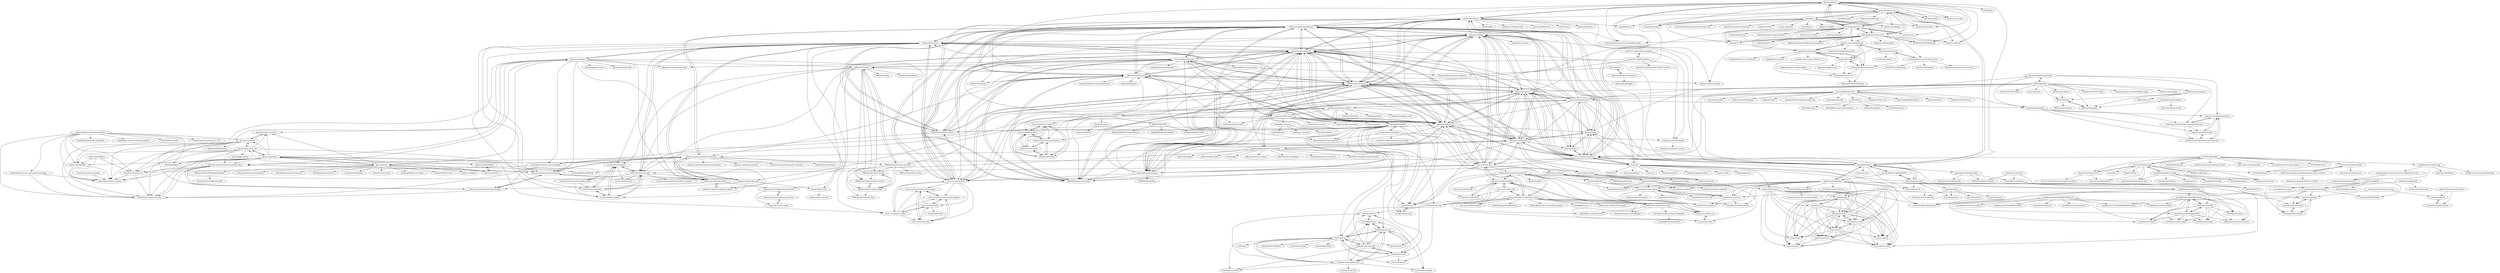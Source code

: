 digraph G {
"MystenLabs/sui" -> "aptos-labs/aptos-core"
"MystenLabs/sui" -> "move-language/move"
"MystenLabs/sui" -> "MystenLabs/awesome-move"
"MystenLabs/sui" -> "matter-labs/zksync"
"MystenLabs/sui" -> "solana-labs/solana" ["e"=1]
"MystenLabs/sui" -> "AleoHQ/snarkOS" ["e"=1]
"MystenLabs/sui" -> "ethereum-optimism/optimism"
"MystenLabs/sui" -> "celestiaorg/celestia-node" ["e"=1]
"MystenLabs/sui" -> "foundry-rs/foundry" ["e"=1]
"MystenLabs/sui" -> "matter-labs/awesome-zero-knowledge-proofs" ["e"=1]
"MystenLabs/sui" -> "cosmos/cosmos-sdk" ["e"=1]
"MystenLabs/sui" -> "paritytech/substrate" ["e"=1]
"MystenLabs/sui" -> "teaxyz/cli"
"MystenLabs/sui" -> "SunWeb3Sec/DeFiHackLabs" ["e"=1]
"MystenLabs/sui" -> "a16z/helios" ["e"=1]
"aptos-labs/aptos-core" -> "MystenLabs/sui"
"aptos-labs/aptos-core" -> "move-language/move"
"aptos-labs/aptos-core" -> "MystenLabs/awesome-move"
"aptos-labs/aptos-core" -> "solana-labs/solana" ["e"=1]
"aptos-labs/aptos-core" -> "foundry-rs/foundry" ["e"=1]
"aptos-labs/aptos-core" -> "paritytech/substrate" ["e"=1]
"aptos-labs/aptos-core" -> "AleoHQ/snarkOS" ["e"=1]
"aptos-labs/aptos-core" -> "massalabs/massa"
"aptos-labs/aptos-core" -> "matter-labs/zksync"
"aptos-labs/aptos-core" -> "cosmos/cosmos-sdk" ["e"=1]
"aptos-labs/aptos-core" -> "paritytech/polkadot" ["e"=1]
"aptos-labs/aptos-core" -> "near/nearcore" ["e"=1]
"aptos-labs/aptos-core" -> "diem/diem"
"aptos-labs/aptos-core" -> "iron-fish/ironfish" ["e"=1]
"aptos-labs/aptos-core" -> "tendermint/tendermint" ["e"=1]
"base-org/chains" -> "base-org/node"
"base-org/chains" -> "lensterxyz/lenster"
"base-org/chains" -> "sismo-core/sismo-protocol"
"base-org/node" -> "base-org/chains"
"base-org/node" -> "lensterxyz/lenster"
"base-org/node" -> "sismo-core/sismo-protocol"
"base-org/node" -> "hop-protocol/hop"
"base-org/node" -> "lenstube-xyz/lenstube"
"base-org/node" -> "ethereum-optimism/optimism"
"lensterxyz/lenster" -> "lenstube-xyz/lenstube"
"lensterxyz/lenster" -> "base-org/node"
"lensterxyz/lenster" -> "sismo-core/sismo-protocol"
"lensterxyz/lenster" -> "base-org/chains"
"lensterxyz/lenster" -> "hop-protocol/hop"
"lensterxyz/lenster" -> "snapshot-labs/snapshot"
"lensterxyz/lenster" -> "ethereum-optimism/optimism"
"lensterxyz/lenster" -> "tallyhowallet/extension"
"lensterxyz/lenster" -> "agoraxyz/guild.xyz"
"lensterxyz/lenster" -> "lens-protocol/core"
"lensterxyz/lenster" -> "prepo-io/prepo-monorepo"
"lensterxyz/lenster" -> "superfluid-finance/protocol-monorepo"
"lensterxyz/lenster" -> "teaxyz/cli"
"lensterxyz/lenster" -> "sea-protocol/seaprotocol"
"lensterxyz/lenster" -> "OffchainLabs/arbitrum"
"Joystream/joystream" -> "Joystream/atlas"
"Joystream/joystream" -> "exorde-labs/ExordeModuleCLI"
"Joystream/joystream" -> "massalabs/massa"
"Joystream/joystream" -> "Joystream/pioneer"
"Joystream/joystream" -> "omnilaboratory/OBAndroid"
"Joystream/joystream" -> "Joystream/community-repo"
"Joystream/joystream" -> "base-org/node"
"Joystream/joystream" -> "sismo-core/sismo-protocol"
"Joystream/joystream" -> "tharsis/ethermint" ["e"=1]
"Aircoin-official/AirCash" -> "xtblock/xtt"
"Aircoin-official/AirCash" -> "iotexproject/iotex-core" ["e"=1]
"Aircoin-official/AirCash" -> "ChoiceCoin/ChoiceCoin.github.io"
"Aircoin-official/AirCash" -> "wireshape/whitepaper"
"Aircoin-official/AirCash" -> "paritytech/polkadot-launch" ["e"=1]
"Aircoin-official/AirCash" -> "hora-search/hora" ["e"=1]
"Aircoin-official/AirCash" -> "oslabs-beta/SvelteStorm" ["e"=1]
"Aircoin-official/AirCash" -> "microsoft/gctoolkit" ["e"=1]
"Aircoin-official/AirCash" -> "sea-protocol/seaprotocol"
"Aircoin-official/AirCash" -> "binance-chain/whitepaper" ["e"=1]
"Aircoin-official/AirCash" -> "SourcelessBlockchain/beaker"
"Aircoin-official/AirCash" -> "0hbee/AirCash"
"Aircoin-official/AirCash" -> "kawalcovid19/wargabantuwarga.com" ["e"=1]
"Aircoin-official/AirCash" -> "sismo-core/sismo-protocol"
"Aircoin-official/AirCash" -> "willmcgugan/textual" ["e"=1]
"sismo-core/sismo-protocol" -> "tallyhowallet/extension"
"sismo-core/sismo-protocol" -> "base-org/node"
"sismo-core/sismo-protocol" -> "lensterxyz/lenster"
"sismo-core/sismo-protocol" -> "base-org/chains"
"sismo-core/sismo-protocol" -> "sismo-core/sismo-hub"
"sismo-core/sismo-protocol" -> "matter-labs/zksync"
"sismo-core/sismo-protocol" -> "lenstube-xyz/lenstube"
"sismo-core/sismo-protocol" -> "sea-protocol/seaprotocol"
"sismo-core/sismo-protocol" -> "snapshot-labs/snapshot"
"sismo-core/sismo-protocol" -> "ethereum-optimism/optimism"
"sismo-core/sismo-protocol" -> "hop-protocol/hop"
"sismo-core/sismo-protocol" -> "massalabs/massa"
"sismo-core/sismo-protocol" -> "agoraxyz/guild.xyz"
"sismo-core/sismo-protocol" -> "teaxyz/cli"
"sismo-core/sismo-protocol" -> "lens-protocol/core"
"superfluid-finance/protocol-monorepo" -> "lenstube-xyz/lenstube"
"superfluid-finance/protocol-monorepo" -> "lens-protocol/core"
"superfluid-finance/protocol-monorepo" -> "snapshot-labs/snapshot"
"superfluid-finance/protocol-monorepo" -> "austintgriffith/scaffold-eth" ["e"=1]
"superfluid-finance/protocol-monorepo" -> "lensterxyz/lenster"
"superfluid-finance/protocol-monorepo" -> "agoraxyz/guild.xyz"
"superfluid-finance/protocol-monorepo" -> "gakonst/awesome-starknet" ["e"=1]
"superfluid-finance/protocol-monorepo" -> "aave/gho-core"
"superfluid-finance/protocol-monorepo" -> "dabit3/foundry-cheatsheet" ["e"=1]
"superfluid-finance/protocol-monorepo" -> "crytic/building-secure-contracts" ["e"=1]
"superfluid-finance/protocol-monorepo" -> "ethereum-optimism/optimism-tutorial"
"superfluid-finance/protocol-monorepo" -> "Ricochet-Exchange/ricochet-frontend" ["e"=1]
"superfluid-finance/protocol-monorepo" -> "Vectorized/solady" ["e"=1]
"superfluid-finance/protocol-monorepo" -> "gakonst/solidity-book" ["e"=1]
"superfluid-finance/protocol-monorepo" -> "tmm/wagmi" ["e"=1]
"agoraxyz/guild.xyz" -> "hop-protocol/hop"
"agoraxyz/guild.xyz" -> "ethereum-optimism/optimism"
"agoraxyz/guild.xyz" -> "snapshot-labs/snapshot"
"agoraxyz/guild.xyz" -> "tallyhowallet/extension"
"agoraxyz/guild.xyz" -> "MetaMask/snaps-monorepo"
"agoraxyz/guild.xyz" -> "prepo-io/prepo-monorepo"
"agoraxyz/guild.xyz" -> "lenstube-xyz/lenstube"
"agoraxyz/guild.xyz" -> "OffchainLabs/arbitrum"
"agoraxyz/guild.xyz" -> "lens-protocol/core"
"agoraxyz/guild.xyz" -> "lensterxyz/lenster"
"agoraxyz/guild.xyz" -> "AztecProtocol/aztec-connect"
"agoraxyz/guild.xyz" -> "ethereum/kzg-ceremony"
"agoraxyz/guild.xyz" -> "matter-labs/zksync"
"agoraxyz/guild.xyz" -> "base-org/node"
"agoraxyz/guild.xyz" -> "sismo-core/sismo-protocol"
"gitcoinco/code_fund_ads" -> "gitcoinco/codefund"
"gitcoinco/code_fund_ads" -> "gitcoinco/smart_contracts"
"gitcoinco/code_fund_ads" -> "gitcoinco/gitcoinco"
"gitcoinco/code_fund_ads" -> "AztecProtocol/aztec-security"
"gitcoinco/code_fund_ads" -> "nexon-finance/nexon-interface"
"gitcoinco/code_fund_ads" -> "ethereum-optimism/optimism-project-ideas"
"gitcoinco/code_fund_ads" -> "AztecProtocol/aztec-2.0"
"gitcoinco/code_fund_ads" -> "matter-labs/eip1962"
"gitcoinco/code_fund_ads" -> "honeybadger-io/heya" ["e"=1]
"gitcoinco/code_fund_ads" -> "ethereum-optimism/community-hub"
"gitcoinco/gitcoinco" -> "gitcoinco/smart_contracts"
"gitcoinco/gitcoinco" -> "gitcoinco/creative"
"gitcoinco/gitcoinco" -> "gitcoinco/web"
"gitcoinco/gitcoinco" -> "gitcoinco/code_fund_ads"
"gitcoinco/gitcoinco" -> "gitcoinco/codefund"
"gitcoinco/gitcoinco" -> "gitcoinco/kudosbadges"
"gitcoinco/gitcoinco" -> "MetaMask/dapps" ["e"=1]
"gitcoinco/gitcoinco" -> "ethereum-optimism/optimism-project-ideas"
"gitcoinco/gitcoinco" -> "gitcoinco/passport"
"gitcoinco/gitcoinco" -> "AztecProtocol/aztec-security"
"gitcoinco/gitcoinco" -> "nexon-finance/nexon-interface"
"gitcoinco/gitcoinco" -> "sismo-core/hydra-s1-zkps"
"gitcoinco/gitcoinco" -> "ethereum-optimism/community-hub"
"gitcoinco/gitcoinco" -> "AztecProtocol/aztec-2.0"
"gitcoinco/gitcoinco" -> "matter-labs/eip1962"
"sismo-core/hydra-s1-zkps" -> "sismo-core/sismo-hub"
"sismo-core/hydra-s1-zkps" -> "sismo-core/ens-sdao"
"sismo-core/hydra-s1-zkps" -> "sismo-core/sismo-commitment-mapper"
"sismo-core/hydra-s1-zkps" -> "sismo-core/sismo-utils"
"sismo-core/hydra-s1-zkps" -> "sismo-core/sismo-commitment-signer"
"CovidShield/mobile" -> "CovidShield/server"
"CovidShield/mobile" -> "cds-snc/covid-alert-app"
"CovidShield/mobile" -> "CovidShield/rationale"
"CovidShield/mobile" -> "CovidShield/portal"
"CovidShield/mobile" -> "cds-snc/covid-shield-mobile"
"CovidShield/mobile" -> "cds-snc/covid-alert-server"
"CovidShield/mobile" -> "covidgreen/covid-green-app"
"CovidShield/mobile" -> "gctools-outilsgc/aurora-design-system"
"CovidShield/mobile" -> "teenyicons/teenyicons" ["e"=1]
"CovidShield/mobile" -> "react-native-community/bob" ["e"=1]
"CovidShield/mobile" -> "gitcoinco/web"
"CovidShield/mobile" -> "cuvent/react-native-vision-camera" ["e"=1]
"ethereum-optimism/OPerating-manual" -> "ethereum-optimism/optimism-project-ideas"
"ethereum-optimism/OPerating-manual" -> "ethereum-optimism/community-hub"
"ethereum-optimism/OPerating-manual" -> "AztecProtocol/aztec-security"
"teaxyz/cli" -> "MystenLabs/sui"
"teaxyz/cli" -> "teaxyz/white-paper"
"teaxyz/cli" -> "charmbracelet/gum" ["e"=1]
"teaxyz/cli" -> "teaxyz/pantry.core"
"teaxyz/cli" -> "trpc/trpc" ["e"=1]
"teaxyz/cli" -> "teaxyz/pantry.extra"
"teaxyz/cli" -> "charmbracelet/vhs" ["e"=1]
"teaxyz/cli" -> "spacedriveapp/spacedrive" ["e"=1]
"teaxyz/cli" -> "terrastruct/d2" ["e"=1]
"teaxyz/cli" -> "aptos-labs/aptos-core"
"teaxyz/cli" -> "jetpack-io/devbox" ["e"=1]
"teaxyz/cli" -> "sismo-core/sismo-protocol"
"teaxyz/cli" -> "dudykr/stc" ["e"=1]
"teaxyz/cli" -> "lensterxyz/lenster"
"teaxyz/cli" -> "teaxyz/setup"
"FuelLabs/fuels-rs" -> "FuelLabs/fuels-ts"
"FuelLabs/fuels-rs" -> "FuelLabs/fuel-specs"
"FuelLabs/fuels-ts" -> "FuelLabs/fuels-rs"
"FuelLabs/fuels-ts" -> "FuelLabs/fuel-indexer"
"IBAX-io/go-ibax" -> "IBAX-io/documentation"
"IBAX-io/go-ibax" -> "IBAX-io/go-explorer"
"IBAX-io/go-ibax" -> "sismo-core/sismo-protocol"
"IBAX-io/go-ibax" -> "SourcelessBlockchain/beaker"
"IBAX-io/go-ibax" -> "sea-protocol/seaprotocol"
"IBAX-io/go-ibax" -> "IBAX-io/weaver"
"IBAX-io/go-ibax" -> "ethereum-lists/chains" ["e"=1]
"IBAX-io/go-ibax" -> "base-org/node"
"IBAX-io/go-ibax" -> "IBAX-io/whitepaper"
"IBAX-io/go-ibax" -> "berdav/CVE-2021-4034" ["e"=1]
"IBAX-io/go-ibax" -> "doocs/leetcode" ["e"=1]
"IBAX-io/go-ibax" -> "Aircoin-official/AirCash"
"IBAX-io/go-ibax" -> "arthepsy/CVE-2021-4034" ["e"=1]
"IBAX-io/go-ibax" -> "lensterxyz/lenster"
"IBAX-io/go-ibax" -> "nccgroup/nmap-nse-vulnerability-scripts" ["e"=1]
"starkscan/starkscan-verifier" -> "FuelLabs/fuels-wallet"
"starkscan/starkscan-verifier" -> "snapshot-labs/snapshot"
"starkscan/starkscan-verifier" -> "ShenaniganDApp/brightid-discord-bot"
"starkscan/starkscan-verifier" -> "sea-protocol/seaprotocol"
"starkscan/starkscan-verifier" -> "starkware-libs/cairo" ["e"=1]
"starkscan/starkscan-verifier" -> "OpenZeppelin/nile" ["e"=1]
"starkscan/starkscan-verifier" -> "sei-protocol/sei-chain"
"starkscan/starkscan-verifier" -> "shramee/starklings-cairo1" ["e"=1]
"starkscan/starkscan-verifier" -> "scroll-tech/zkevm-circuits"
"starkscan/starkscan-verifier" -> "lens-protocol/core"
"starkscan/starkscan-verifier" -> "agoraxyz/guild.xyz"
"starkscan/starkscan-verifier" -> "sismo-core/sismo-hub"
"AztecProtocol/aztec-connect-bridges" -> "AztecProtocol/aztec-security"
"AztecProtocol/aztec-connect-bridges" -> "AztecProtocol/aztec-2.0"
"ethereum/kzg-ceremony" -> "MetaMask/snaps-monorepo"
"ethereum/kzg-ceremony" -> "AztecProtocol/aztec-connect"
"ethereum/kzg-ceremony" -> "zkparty/trusted-setup-frontend"
"ethereum/kzg-ceremony" -> "OffchainLabs/arbitrum"
"ethereum/kzg-ceremony" -> "tallyhowallet/extension"
"ethereum/kzg-ceremony" -> "ethereum-optimism/optimism"
"ethereum/kzg-ceremony" -> "ethereum/kzg-ceremony-specs"
"ethereum/kzg-ceremony" -> "snapshot-labs/snapshot"
"ethereum/kzg-ceremony" -> "taikoxyz/taiko-mono"
"ethereum/kzg-ceremony" -> "chainapsis/keplr-chain-registry"
"ethereum/kzg-ceremony" -> "sismo-core/sismo-hub"
"ethereum/kzg-ceremony" -> "FuelLabs/fuels-wallet"
"ethereum/kzg-ceremony" -> "aave/gho-core"
"ethereum/kzg-ceremony" -> "OffchainLabs/nitro"
"ethereum/kzg-ceremony" -> "jsign/go-kzg-ceremony-client"
"gitcoinco/passport" -> "gitcoinco/smart_contracts"
"gitcoinco/passport" -> "gitcoinco/grants-round"
"gitcoinco/passport" -> "ethereum-optimism/OPerating-manual"
"gitcoinco/passport" -> "gitcoinco/passport-sdk"
"gitcoinco/passport" -> "taikoxyz/taiko-mono"
"gitcoinco/passport" -> "AztecProtocol/aztec-connect-bridges"
"gitcoinco/passport" -> "AztecProtocol/aztec-security"
"gitcoinco/passport" -> "sismo-core/sismo-hub"
"gitcoinco/passport" -> "taikoxyz/simple-taiko-node"
"gitcoinco/passport" -> "OffchainLabs/nitro"
"gitcoinco/passport" -> "ethereum-optimism/community-hub"
"gitcoinco/passport" -> "ethereum-optimism/cannon"
"gitcoinco/passport" -> "zkparty/trusted-setup-frontend"
"gitcoinco/passport" -> "ethereum-optimism/optimism-project-ideas"
"lenstube-xyz/lenstube" -> "lensterxyz/lenster"
"lenstube-xyz/lenstube" -> "lens-protocol/core"
"lenstube-xyz/lenstube" -> "snapshot-labs/snapshot"
"lenstube-xyz/lenstube" -> "hop-protocol/hop"
"lenstube-xyz/lenstube" -> "superfluid-finance/protocol-monorepo"
"lenstube-xyz/lenstube" -> "ethereum-optimism/optimism"
"lenstube-xyz/lenstube" -> "agoraxyz/guild.xyz"
"lenstube-xyz/lenstube" -> "tallyhowallet/extension"
"lenstube-xyz/lenstube" -> "prepo-io/prepo-monorepo"
"lenstube-xyz/lenstube" -> "base-org/node"
"lenstube-xyz/lenstube" -> "sismo-core/sismo-protocol"
"lenstube-xyz/lenstube" -> "MetaMask/snaps-monorepo"
"lenstube-xyz/lenstube" -> "starknet-id/contract"
"lenstube-xyz/lenstube" -> "age-of-eykar/contract"
"lenstube-xyz/lenstube" -> "base-org/chains"
"massalabs/massa" -> "exorde-labs/ExordeModuleCLI"
"massalabs/massa" -> "tharsis/ethermint" ["e"=1]
"massalabs/massa" -> "zeeka-network/bazuka"
"massalabs/massa" -> "tharsis/evmos" ["e"=1]
"massalabs/massa" -> "aptos-labs/aptos-core"
"massalabs/massa" -> "tallyhowallet/extension"
"massalabs/massa" -> "base-org/node"
"massalabs/massa" -> "snapshot-labs/snapshot"
"massalabs/massa" -> "sismo-core/sismo-protocol"
"massalabs/massa" -> "ethereum-optimism/optimism"
"massalabs/massa" -> "omnilaboratory/OBAndroid"
"massalabs/massa" -> "Joystream/joystream"
"massalabs/massa" -> "hop-protocol/hop"
"massalabs/massa" -> "hypersign-protocol/hid-node"
"massalabs/massa" -> "MystenLabs/sui"
"lens-protocol/core" -> "starknet-id/contract"
"lens-protocol/core" -> "age-of-eykar/contract"
"lens-protocol/core" -> "lenstube-xyz/lenstube"
"lens-protocol/core" -> "lens-protocol/api-examples"
"lens-protocol/core" -> "hop-protocol/hop"
"lens-protocol/core" -> "lens-protocol/react-native-lens-ui-kit"
"lens-protocol/core" -> "agoraxyz/guild.xyz"
"lens-protocol/core" -> "snapshot-labs/snapshot"
"lens-protocol/core" -> "tallyhowallet/extension"
"lens-protocol/core" -> "0xJuancito/awesome-lens-protocol"
"lens-protocol/core" -> "aave/gho-core"
"lens-protocol/core" -> "prepo-io/prepo-monorepo"
"lens-protocol/core" -> "lensterxyz/lenster"
"lens-protocol/core" -> "ethereum-optimism/optimism"
"lens-protocol/core" -> "scroll-tech/zkevm-circuits"
"matter-labs/zksync" -> "tallyhowallet/extension"
"matter-labs/zksync" -> "matter-labs/awesome-zero-knowledge-proofs" ["e"=1]
"matter-labs/zksync" -> "sismo-core/sismo-hub"
"matter-labs/zksync" -> "ethereum-optimism/optimism"
"matter-labs/zksync" -> "OffchainLabs/arbitrum"
"matter-labs/zksync" -> "snapshot-labs/snapshot"
"matter-labs/zksync" -> "iden3/circom" ["e"=1]
"matter-labs/zksync" -> "sigp/lighthouse" ["e"=1]
"matter-labs/zksync" -> "Zokrates/ZoKrates" ["e"=1]
"matter-labs/zksync" -> "MystenLabs/sui"
"matter-labs/zksync" -> "iden3/snarkjs" ["e"=1]
"matter-labs/zksync" -> "starkware-libs/cairo-lang" ["e"=1]
"matter-labs/zksync" -> "graphprotocol/graph-node" ["e"=1]
"matter-labs/zksync" -> "sismo-core/sismo-protocol"
"matter-labs/zksync" -> "prysmaticlabs/prysm" ["e"=1]
"sea-protocol/seaprotocol" -> "sismo-core/sismo-protocol"
"sea-protocol/seaprotocol" -> "base-org/node"
"sea-protocol/seaprotocol" -> "starkscan/starkscan-verifier"
"sea-protocol/seaprotocol" -> "hop-protocol/hop"
"sea-protocol/seaprotocol" -> "tallyhowallet/extension"
"sea-protocol/seaprotocol" -> "lensterxyz/lenster"
"sea-protocol/seaprotocol" -> "massalabs/massa"
"sea-protocol/seaprotocol" -> "ethereum-optimism/optimism"
"sea-protocol/seaprotocol" -> "base-org/chains"
"sea-protocol/seaprotocol" -> "teaxyz/cli"
"sea-protocol/seaprotocol" -> "prepo-io/prepo-monorepo"
"sea-protocol/seaprotocol" -> "wireshape/whitepaper"
"sea-protocol/seaprotocol" -> "snapshot-labs/snapshot"
"sea-protocol/seaprotocol" -> "agoraxyz/guild.xyz"
"sea-protocol/seaprotocol" -> "lenstube-xyz/lenstube"
"gitcoinco/web" -> "gitcoinco/gitcoinco"
"gitcoinco/web" -> "gitcoinco/smart_contracts"
"gitcoinco/web" -> "gitcoinco/passport"
"gitcoinco/web" -> "gitcoinco/creative"
"gitcoinco/web" -> "gitcoinco/code_fund_ads"
"gitcoinco/web" -> "ethereum/eth2.0-specs" ["e"=1]
"gitcoinco/web" -> "Bounties-Network/StandardBounties"
"gitcoinco/web" -> "ethhub-io/ethhub" ["e"=1]
"gitcoinco/web" -> "ethereum/ethereum-org-website" ["e"=1]
"gitcoinco/web" -> "MetaMask/metamask-extension" ["e"=1]
"gitcoinco/web" -> "MetaMask/metamask-docs" ["e"=1]
"gitcoinco/web" -> "unlock-protocol/unlock" ["e"=1]
"gitcoinco/web" -> "austintgriffith/scaffold-eth" ["e"=1]
"gitcoinco/web" -> "status-im/status-react" ["e"=1]
"gitcoinco/web" -> "austintgriffith/burner-wallet" ["e"=1]
"zeeka-network/bazuka" -> "ruesandora/stride-testnet"
"zeeka-network/bazuka" -> "ruesandora/sui-devnet"
"zeeka-network/bazuka" -> "ruesandora/LayerZero-TR"
"zeeka-network/bazuka" -> "ruesandora/sei-node-TR"
"zeeka-network/bazuka" -> "wormholes-org/wormholes"
"zeeka-network/bazuka" -> "ruesandora/sei-chain-TR"
"zeeka-network/bazuka" -> "ruesandora/gitopia"
"zeeka-network/bazuka" -> "ruesandora/Paloma-Node-TR"
"zeeka-network/bazuka" -> "tharsis/ethermint" ["e"=1]
"zeeka-network/bazuka" -> "ruesandora/sei-atlantic-1"
"zeeka-network/bazuka" -> "massalabs/massa"
"zeeka-network/bazuka" -> "ruesandora/Ziesha-Network"
"zeeka-network/bazuka" -> "ruesandora/dusk-network"
"zeeka-network/bazuka" -> "ruesandora/stafihub-testnet"
"zeeka-network/bazuka" -> "ruesandora/WormholesChain"
"ethereum-optimism/optimism" -> "OffchainLabs/arbitrum"
"ethereum-optimism/optimism" -> "snapshot-labs/snapshot"
"ethereum-optimism/optimism" -> "hop-protocol/hop"
"ethereum-optimism/optimism" -> "MetaMask/snaps-monorepo"
"ethereum-optimism/optimism" -> "tallyhowallet/extension"
"ethereum-optimism/optimism" -> "AztecProtocol/aztec-connect"
"ethereum-optimism/optimism" -> "agoraxyz/guild.xyz"
"ethereum-optimism/optimism" -> "matter-labs/zksync"
"ethereum-optimism/optimism" -> "ethereum/kzg-ceremony"
"ethereum-optimism/optimism" -> "prepo-io/prepo-monorepo"
"ethereum-optimism/optimism" -> "sismo-core/sismo-hub"
"ethereum-optimism/optimism" -> "ethereum-optimism/optimism-tutorial"
"ethereum-optimism/optimism" -> "lenstube-xyz/lenstube"
"ethereum-optimism/optimism" -> "taikoxyz/taiko-mono"
"ethereum-optimism/optimism" -> "ledgerwatch/erigon" ["e"=1]
"tahowallet/extension" -> "Inga2909/repo"
"tahowallet/extension" -> "innusa/my-repo-opti"
"tahowallet/extension" -> "ArturPorosuk/first"
"IBAX-io/whitepaper" -> "IBAX-io/weaver"
"cds-snc/covid-shield-mobile" -> "cds-snc/covid-shield-server"
"cds-snc/covid-shield-mobile" -> "kubernetes-sigs/gcp-compute-persistent-disk-csi-driver"
"ava-labs/avalanche-faucet" -> "chainapsis/keplr-chain-registry"
"ava-labs/avalanche-faucet" -> "FuelLabs/fuels-wallet"
"ava-labs/avalanche-faucet" -> "aave/gho-bug-bounty"
"ava-labs/avalanche-faucet" -> "stargate-protocol/stargate"
"ava-labs/avalanche-faucet" -> "LayerZero-Labs/mainnet-testnet-bridge"
"MystenLabs/awesome-move" -> "move-language/move"
"MystenLabs/awesome-move" -> "pentagonxyz/movemate"
"MystenLabs/awesome-move" -> "MystenLabs/sui"
"MystenLabs/awesome-move" -> "diem/move"
"MystenLabs/awesome-move" -> "sui-foundation/sui-move-intro-course"
"MystenLabs/awesome-move" -> "gakonst/ethers-rs" ["e"=1]
"MystenLabs/awesome-move" -> "aptos-labs/aptos-core"
"MystenLabs/awesome-move" -> "econia-labs/econia"
"MystenLabs/awesome-move" -> "foundry-rs/foundry" ["e"=1]
"MystenLabs/awesome-move" -> "pontem-network/liquidswap"
"MystenLabs/awesome-move" -> "iskdrews/awesome-solidity-gas-optimization" ["e"=1]
"MystenLabs/awesome-move" -> "ingonyama-zk/ingopedia" ["e"=1]
"MystenLabs/awesome-move" -> "SunWeb3Sec/DeFiHackLabs" ["e"=1]
"MystenLabs/awesome-move" -> "starkware-libs/cairo-lang" ["e"=1]
"MystenLabs/awesome-move" -> "matter-labs/awesome-zero-knowledge-proofs" ["e"=1]
"dabit3/lens-protocol-frontend" -> "dabit3/lens-youtube-tutorial"
"dabit3/lens-protocol-frontend" -> "protofire/lens-protocol-subgraph"
"dabit3/lens-protocol-frontend" -> "Developer-DAO/Lens-Graph-Subgraph"
"dabit3/lens-protocol-frontend" -> "memester-xyz/lens-use"
"lens-protocol/react-native-lens-ui-kit" -> "lens-protocol/lens-sdk"
"lens-protocol/react-native-lens-ui-kit" -> "memester-xyz/lens-use"
"lens-protocol/react-native-lens-ui-kit" -> "0xJuancito/awesome-lens-protocol"
"lens-protocol/react-native-lens-ui-kit" -> "dabit3/dabit3-react-native-lens-example"
"lens-protocol/react-native-lens-ui-kit" -> "lens-protocol/lens-widgets"
"lens-protocol/react-native-lens-ui-kit" -> "dabit3/lens-protocol-frontend"
"lens-protocol/react-native-lens-ui-kit" -> "aave/gho-core"
"lens-protocol/react-native-lens-ui-kit" -> "lens-protocol/api-examples"
"lens-protocol/react-native-lens-ui-kit" -> "suhailkakar/lens.js" ["e"=1]
"lens-protocol/react-native-lens-ui-kit" -> "dabit3/react-native-lens-example"
"lens-protocol/react-native-lens-ui-kit" -> "FuelLabs/swayswap"
"lens-protocol/react-native-lens-ui-kit" -> "lens-protocol/core"
"lens-protocol/react-native-lens-ui-kit" -> "protofire/lens-protocol-subgraph"
"lens-protocol/react-native-lens-ui-kit" -> "dabit3/lens-gated-publications"
"lens-protocol/react-native-lens-ui-kit" -> "use-lens/use-lens"
"pentagonxyz/movemate" -> "pentagonxyz/xyk-amm-move"
"pentagonxyz/movemate" -> "econia-labs/econia"
"pentagonxyz/movemate" -> "econia-labs/teach-yourself-move"
"pentagonxyz/movemate" -> "pontem-network/liquidswap"
"pentagonxyz/movemate" -> "hippospace/move-to-ts"
"pentagonxyz/movemate" -> "JetJadeja/move-oracles"
"pentagonxyz/movemate" -> "kunalabs-io/sui-smart-contracts"
"JordanKnott/project-citadel" -> "cds-snc/covid-alert-app"
"JordanKnott/project-citadel" -> "teenyicons/teenyicons" ["e"=1]
"JordanKnott/project-citadel" -> "dosyago/BrowserGap"
"JordanKnott/project-citadel" -> "hunterlong/statping" ["e"=1]
"JordanKnott/project-citadel" -> "fireshaper/parcelpony"
"JordanKnott/project-citadel" -> "stayawayinesctec/stayaway-app" ["e"=1]
"JordanKnott/project-citadel" -> "traggo/server" ["e"=1]
"SourcelessBlockchain/beaker" -> "wireshape/whitepaper"
"SourcelessBlockchain/beaker" -> "neptune-mutual-blue/protocol"
"SourcelessBlockchain/beaker" -> "neptune-mutual-blue/app.neptunemutual.com"
"SourcelessBlockchain/beaker" -> "IBAX-io/go-ibax"
"clrfund/monorepo" -> "ethereum/clrfund"
"bnb-chain/zkbnb" -> "ruesandora/Ziesha-Network"
"bnb-chain/zkbnb" -> "ruesandora/ExordeLabs"
"bnb-chain/zkbnb" -> "ruesandora/swap-space"
"bnb-chain/zkbnb" -> "bnb-chain/zkbnb-contract"
"bnb-chain/zkbnb" -> "ruesandora/Q-Blockchain"
"hippospace/aptos-wallet-adapter" -> "hippospace/move-to-ts"
"diem/diem" -> "paritytech/substrate" ["e"=1]
"diem/diem" -> "near/nearcore" ["e"=1]
"diem/diem" -> "libp2p/rust-libp2p" ["e"=1]
"diem/diem" -> "move-language/move"
"diem/diem" -> "solana-labs/solana" ["e"=1]
"diem/diem" -> "rust-in-blockchain/awesome-blockchain-rust" ["e"=1]
"diem/diem" -> "openethereum/parity-ethereum" ["e"=1]
"diem/diem" -> "hyperium/tonic" ["e"=1]
"diem/diem" -> "diem/move"
"diem/diem" -> "MystenLabs/awesome-move"
"diem/diem" -> "paritytech/polkadot" ["e"=1]
"diem/diem" -> "aptos-labs/aptos-core"
"diem/diem" -> "sigp/lighthouse" ["e"=1]
"diem/diem" -> "poem-web/poem" ["e"=1]
"diem/diem" -> "smol-rs/smol" ["e"=1]
"ChoiceCoin/ChoiceCoin.github.io" -> "ChoiceCoin/White_Paper"
"ChoiceCoin/ChoiceCoin.github.io" -> "ChoiceCoin/Voting"
"ChoiceCoin/ChoiceCoin.github.io" -> "ChoiceCoin/Smart_Contacts"
"ChoiceCoin/ChoiceCoin.github.io" -> "ChoiceCoin/Choice-V1"
"hop-protocol/hop" -> "snapshot-labs/snapshot"
"hop-protocol/hop" -> "ethereum-optimism/optimism"
"hop-protocol/hop" -> "agoraxyz/guild.xyz"
"hop-protocol/hop" -> "prepo-io/prepo-monorepo"
"hop-protocol/hop" -> "lenstube-xyz/lenstube"
"hop-protocol/hop" -> "tallyhowallet/extension"
"hop-protocol/hop" -> "lens-protocol/core"
"hop-protocol/hop" -> "lensterxyz/lenster"
"hop-protocol/hop" -> "sismo-core/sismo-hub"
"hop-protocol/hop" -> "base-org/node"
"hop-protocol/hop" -> "pooltogether/v4-core"
"hop-protocol/hop" -> "matter-labs/zksync"
"hop-protocol/hop" -> "taikoxyz/taiko-mono"
"hop-protocol/hop" -> "sismo-core/sismo-protocol"
"hop-protocol/hop" -> "base-org/chains"
"teaxyz/white-paper" -> "teaxyz/pantry.core"
"teaxyz/white-paper" -> "teaxyz/cmd"
"teaxyz/white-paper" -> "teaxyz/demos"
"teaxyz/white-paper" -> "teaxyz/pantry.web3"
"teaxyz/white-paper" -> "teaxyz/infuser"
"teaxyz/white-paper" -> "teaxyz/.github"
"teaxyz/white-paper" -> "teaxyz/pantry.extra"
"teaxyz/white-paper" -> "teaxyz/pantry.zero"
"teaxyz/white-paper" -> "teaxyz/setup"
"teaxyz/white-paper" -> "teaxyz/www"
"hypersign-protocol/hid-node" -> "hypersign-protocol/networks"
"hypersign-protocol/hid-node" -> "ryssroad/lvm-on-hetzner"
"hypersign-protocol/hid-node" -> "OnThePluto/Haqq-Network"
"ruesandora/sui-devnet" -> "ruesandora/stride-testnet"
"ruesandora/sui-devnet" -> "ruesandora/stafihub-testnet"
"ruesandora/sui-devnet" -> "ruesandora/sei-atlantic-1"
"ethereum/trin" -> "ethereum/portal-network-specs"
"ethereum/trin" -> "ethereum/kzg-ceremony-sequencer"
"exorde-labs/ExordeModuleCLI" -> "massalabs/massa"
"exorde-labs/ExordeModuleCLI" -> "Joystream/joystream"
"exorde-labs/ExordeModuleCLI" -> "zeeka-network/bazuka"
"LayerZero-Labs/solidity-examples" -> "LayerZero-Labs/LayerZero"
"LayerZero-Labs/solidity-examples" -> "stargate-protocol/stargate"
"ethereum-optimism/optimism-tutorial" -> "ethereum-optimism/community-hub"
"ethereum-optimism/optimism-tutorial" -> "ethereum-optimism/optimism-project-ideas"
"ethereum-optimism/optimism-tutorial" -> "ethereum-optimism/cannon"
"ethereum-optimism/optimism-tutorial" -> "ethereum-optimism/OPerating-manual"
"ethereum-optimism/optimism-tutorial" -> "ethereum-optimism/optimistic-specs"
"ethereum-optimism/optimism-tutorial" -> "ethereum-optimism/contracts" ["e"=1]
"ethereum-optimism/optimism-tutorial" -> "OffchainLabs/arbitrum-tutorials"
"ethereum-optimism/optimism-tutorial" -> "ethereum-optimism/optimism-monorepo" ["e"=1]
"ethereum-optimism/optimism-tutorial" -> "ethereum-optimism/optimism"
"ethereum-optimism/optimism-tutorial" -> "AztecProtocol/aztec-connect-bridges"
"ethereum-optimism/optimism-tutorial" -> "optionality/clone-factory" ["e"=1]
"ethereum-optimism/optimism-tutorial" -> "ethereum-optimism/optimism-integration" ["e"=1]
"AztecProtocol/aztec-connect" -> "MetaMask/snaps-monorepo"
"AztecProtocol/aztec-connect" -> "OffchainLabs/arbitrum"
"AztecProtocol/aztec-connect" -> "tallyhowallet/extension"
"AztecProtocol/aztec-connect" -> "ethereum/kzg-ceremony"
"AztecProtocol/aztec-connect" -> "ethereum-optimism/optimism"
"AztecProtocol/aztec-connect" -> "AztecProtocol/aztec-connect-bridges"
"AztecProtocol/aztec-connect" -> "snapshot-labs/snapshot"
"smartcontracts/simple-optimism-node" -> "ethereum-optimism/optimism-starter"
"smartcontracts/simple-optimism-node" -> "wagmi-dev/create-wagmi"
"taikoxyz/simple-taiko-node" -> "taikoxyz/taiko-mono"
"taikoxyz/simple-taiko-node" -> "taikoxyz/taiko-client"
"taikoxyz/simple-taiko-node" -> "scroll-tech/zkevm-specs"
"taikoxyz/simple-taiko-node" -> "scroll-tech/go-ethereum"
"0xJuancito/awesome-lens-protocol" -> "use-lens/use-lens"
"0xJuancito/awesome-lens-protocol" -> "lens-protocol/api-examples"
"0xJuancito/awesome-lens-protocol" -> "memester-xyz/lens-use"
"0xJuancito/awesome-lens-protocol" -> "lens-protocol/react-native-lens-ui-kit"
"0xJuancito/awesome-lens-protocol" -> "dabit3/lens-protocol-frontend"
"0xJuancito/awesome-lens-protocol" -> "daoleno/lenskit"
"0xJuancito/awesome-lens-protocol" -> "aave/gho-core"
"0xJuancito/awesome-lens-protocol" -> "lens-protocol/modules"
"FuelLabs/awesome-fuel" -> "FuelLabs/fuel-specs"
"FuelLabs/awesome-fuel" -> "FuelLabs/fuel-core"
"FuelLabs/awesome-fuel" -> "FuelLabs/sway-applications"
"FuelLabs/awesome-fuel" -> "FuelLabs/sway"
"FuelLabs/awesome-fuel" -> "FuelLabs/fuels-rs"
"FuelLabs/awesome-fuel" -> "FuelLabs/sway-libs"
"FuelLabs/fuel-core" -> "FuelLabs/fuel-specs"
"FuelLabs/fuel-core" -> "FuelLabs/sway"
"FuelLabs/fuel-core" -> "FuelLabs/fuel-vm"
"FuelLabs/fuel-core" -> "FuelLabs/fuels-rs"
"FuelLabs/fuel-core" -> "FuelLabs/sway-applications"
"FuelLabs/fuel-core" -> "FuelLabs/awesome-fuel"
"move-language/move" -> "MystenLabs/awesome-move"
"move-language/move" -> "aptos-labs/aptos-core"
"move-language/move" -> "MystenLabs/sui"
"move-language/move" -> "diem/move"
"move-language/move" -> "gakonst/ethers-rs" ["e"=1]
"move-language/move" -> "foundry-rs/foundry" ["e"=1]
"move-language/move" -> "rust-blockchain/evm" ["e"=1]
"move-language/move" -> "solana-labs/solana-program-library" ["e"=1]
"move-language/move" -> "pentagonxyz/movemate"
"move-language/move" -> "SunWeb3Sec/DeFiHackLabs" ["e"=1]
"move-language/move" -> "tomusdrw/rust-web3" ["e"=1]
"move-language/move" -> "bluealloy/revm" ["e"=1]
"move-language/move" -> "pontem-network/liquidswap"
"move-language/move" -> "near/nearcore" ["e"=1]
"move-language/move" -> "starcoinorg/starcoin" ["e"=1]
"sui-foundation/sui-move-intro-course" -> "capsule-craft/capsules"
"sui-foundation/sui-move-intro-course" -> "RandyPen/sui-move-intro-course-zh"
"sui-foundation/sui-move-intro-course" -> "Origin-Byte/nft-protocol"
"sui-foundation/sui-move-intro-course" -> "OmniBTC/Sui-AMM-swap"
"scroll-tech/scroll-contract-deploy-demo" -> "scroll-tech/zkevm-specs"
"scroll-tech/scroll-contract-deploy-demo" -> "scroll-tech/go-ethereum"
"scroll-tech/scroll-contract-deploy-demo" -> "scroll-tech/scroll-zkevm"
"wormholes-org/wormholes" -> "ruesandora/WormholesChain"
"wormholes-org/wormholes" -> "ruesandora/sui-devnet"
"LayerZero-Labs/LayerZero" -> "LayerZero-Labs/solidity-examples"
"LayerZero-Labs/LayerZero" -> "stargate-protocol/stargate"
"LayerZero-Labs/LayerZero" -> "LayerZero-Labs/LayerZero-Aptos-Contract"
"LayerZero-Labs/LayerZero" -> "sismo-core/sismo-hub"
"LayerZero-Labs/LayerZero" -> "OffchainLabs/nitro"
"stargate-protocol/stargate" -> "stargate-protocol/curve-assets"
"scroll-tech/zkevm-circuits" -> "scroll-tech/go-ethereum"
"scroll-tech/zkevm-circuits" -> "scroll-tech/zkevm-specs"
"scroll-tech/zkevm-circuits" -> "scroll-tech/scroll-zkevm"
"scroll-tech/zkevm-circuits" -> "privacy-scaling-explorations/zkevm-circuits" ["e"=1]
"scroll-tech/zkevm-circuits" -> "taikoxyz/simple-taiko-node"
"scroll-tech/zkevm-circuits" -> "scroll-tech/frontends"
"scroll-tech/zkevm-circuits" -> "scroll-tech/scroll-contract-deploy-demo"
"scroll-tech/zkevm-circuits" -> "taikoxyz/taiko-mono"
"taikoxyz/taiko-mono" -> "taikoxyz/simple-taiko-node"
"taikoxyz/taiko-mono" -> "sismo-core/sismo-hub"
"taikoxyz/taiko-mono" -> "scroll-tech/zkevm-circuits"
"taikoxyz/taiko-mono" -> "taikoxyz/taiko-client"
"taikoxyz/taiko-mono" -> "scroll-tech/scroll-zkevm"
"taikoxyz/taiko-mono" -> "gitcoinco/passport"
"taikoxyz/taiko-mono" -> "scroll-tech/zkevm-specs"
"taikoxyz/taiko-mono" -> "tallyhowallet/extension"
"taikoxyz/taiko-mono" -> "scroll-tech/scroll-contract-deploy-demo"
"taikoxyz/taiko-mono" -> "scroll-tech/go-ethereum"
"taikoxyz/taiko-mono" -> "snapshot-labs/snapshot"
"taikoxyz/taiko-mono" -> "ethereum-optimism/optimism"
"taikoxyz/taiko-mono" -> "sismo-core/hydra-s1-zkps"
"taikoxyz/taiko-mono" -> "sei-protocol/sei-chain"
"FuelLabs/sway" -> "FuelLabs/fuel-specs"
"FuelLabs/sway" -> "FuelLabs/sway-applications"
"FuelLabs/sway" -> "FuelLabs/fuel-core"
"FuelLabs/sway" -> "FuelLabs/fuel-vm"
"FuelLabs/sway" -> "FuelLabs/fuels-ts"
"FuelLabs/sway" -> "FuelLabs/fuels-rs"
"FuelLabs/sway" -> "FuelLabs/awesome-fuel"
"FuelLabs/sway" -> "FuelLabs/sway-libs"
"FuelLabs/sway" -> "bluealloy/revm" ["e"=1]
"FuelLabs/sway" -> "brockelmore/solvm" ["e"=1]
"FuelLabs/sway" -> "celestiaorg/optimint" ["e"=1]
"FuelLabs/sway" -> "a16z/magi" ["e"=1]
"FuelLabs/sway" -> "onbjerg/ethers-flashbots" ["e"=1]
"ethereum-optimism/cannon" -> "ethereum-optimism/community-hub"
"ethereum-optimism/cannon" -> "ethereum-optimism/optimism-project-ideas"
"ethereum-optimism/cannon" -> "ethereum-optimism/optimistic-specs"
"ethereum-optimism/cannon" -> "ethereum-optimism/OPerating-manual"
"ethereum-optimism/cannon" -> "ethereum-optimism/optimism-tutorial"
"ethereum-optimism/cannon" -> "smartcontracts/simple-optimism-node"
"pontem-network/liquidswap" -> "Origin-Byte/nft-protocol"
"pontem-network/liquidswap" -> "pontem-network/liquidswap-sdk"
"pontem-network/liquidswap" -> "pentagonxyz/xyk-amm-move"
"pontem-network/liquidswap" -> "econia-labs/econia"
"pontem-network/liquidswap" -> "pentagonxyz/movemate"
"prepo-io/prepo-monorepo" -> "hop-protocol/hop"
"prepo-io/prepo-monorepo" -> "snapshot-labs/snapshot"
"prepo-io/prepo-monorepo" -> "ethereum-optimism/optimism"
"prepo-io/prepo-monorepo" -> "agoraxyz/guild.xyz"
"prepo-io/prepo-monorepo" -> "lenstube-xyz/lenstube"
"prepo-io/prepo-monorepo" -> "tallyhowallet/extension"
"prepo-io/prepo-monorepo" -> "lens-protocol/core"
"prepo-io/prepo-monorepo" -> "MetaMask/snaps-monorepo"
"prepo-io/prepo-monorepo" -> "sismo-core/sismo-hub"
"prepo-io/prepo-monorepo" -> "OffchainLabs/arbitrum"
"prepo-io/prepo-monorepo" -> "ethereum/kzg-ceremony"
"prepo-io/prepo-monorepo" -> "CRE8RDAO/amplifi.js"
"prepo-io/prepo-monorepo" -> "lensterxyz/lenster"
"sismo-core/sismo-hub" -> "sismo-core/hydra-s1-zkps"
"sismo-core/sismo-hub" -> "tallyhowallet/extension"
"sismo-core/sismo-hub" -> "matter-labs/zksync"
"sismo-core/sismo-hub" -> "taikoxyz/taiko-mono"
"sismo-core/sismo-hub" -> "sismo-core/ens-sdao"
"sismo-core/sismo-hub" -> "snapshot-labs/snapshot"
"sismo-core/sismo-hub" -> "sismo-core/sismo-utils"
"sismo-core/sismo-hub" -> "ethereum-optimism/optimism"
"sismo-core/sismo-hub" -> "sismo-core/sismo-commitment-signer"
"sismo-core/sismo-hub" -> "sismo-core/sismo-commitment-mapper"
"scroll-tech/go-ethereum" -> "scroll-tech/zkevm-specs"
"scroll-tech/go-ethereum" -> "scroll-tech/zkevm-circuits"
"scroll-tech/go-ethereum" -> "scroll-tech/scroll-zkevm"
"ethereum/portal-network-specs" -> "ethereum/trin"
"ethereum/portal-network-specs" -> "ethereumjs/ultralight"
"OffchainLabs/arbitrum-sdk" -> "OffchainLabs/token-bridge-contracts"
"OffchainLabs/arbitrum-sdk" -> "OffchainLabs/arb-token-bridge"
"OffchainLabs/arbitrum" -> "ethereum-optimism/optimism"
"OffchainLabs/arbitrum" -> "MetaMask/snaps-monorepo"
"OffchainLabs/arbitrum" -> "AztecProtocol/aztec-connect"
"OffchainLabs/arbitrum" -> "tallyhowallet/extension"
"OffchainLabs/arbitrum" -> "snapshot-labs/snapshot"
"OffchainLabs/arbitrum" -> "ethereum/kzg-ceremony"
"OffchainLabs/arbitrum" -> "matter-labs/zksync"
"OffchainLabs/arbitrum" -> "OffchainLabs/nitro"
"OffchainLabs/arbitrum" -> "agoraxyz/guild.xyz"
"OffchainLabs/arbitrum" -> "OffchainLabs/arbitrum-tutorials"
"OffchainLabs/arbitrum" -> "ledgerwatch/erigon" ["e"=1]
"OffchainLabs/arbitrum" -> "ethereum-optimism/optimism-tutorial"
"OffchainLabs/arbitrum" -> "starkware-libs/cairo-lang" ["e"=1]
"OffchainLabs/arbitrum" -> "compound-finance/compound-protocol" ["e"=1]
"OffchainLabs/arbitrum" -> "dapphub/dapptools" ["e"=1]
"snapshot-labs/snapshot" -> "ethereum-optimism/optimism"
"snapshot-labs/snapshot" -> "hop-protocol/hop"
"snapshot-labs/snapshot" -> "tallyhowallet/extension"
"snapshot-labs/snapshot" -> "lenstube-xyz/lenstube"
"snapshot-labs/snapshot" -> "prepo-io/prepo-monorepo"
"snapshot-labs/snapshot" -> "agoraxyz/guild.xyz"
"snapshot-labs/snapshot" -> "OffchainLabs/arbitrum"
"snapshot-labs/snapshot" -> "sismo-core/sismo-hub"
"snapshot-labs/snapshot" -> "MetaMask/snaps-monorepo"
"snapshot-labs/snapshot" -> "matter-labs/zksync"
"snapshot-labs/snapshot" -> "taikoxyz/taiko-mono"
"snapshot-labs/snapshot" -> "AztecProtocol/aztec-connect"
"snapshot-labs/snapshot" -> "lensterxyz/lenster"
"snapshot-labs/snapshot" -> "lens-protocol/core"
"snapshot-labs/snapshot" -> "ethereum/kzg-ceremony"
"diem/move" -> "MystenLabs/awesome-move"
"diem/move" -> "move-language/move"
"diem/move" -> "pentagonxyz/movemate"
"tallyhowallet/extension" -> "matter-labs/zksync"
"tallyhowallet/extension" -> "sismo-core/sismo-hub"
"tallyhowallet/extension" -> "MetaMask/snaps-monorepo"
"tallyhowallet/extension" -> "sismo-core/sismo-protocol"
"tallyhowallet/extension" -> "ethereum-optimism/optimism"
"tallyhowallet/extension" -> "AztecProtocol/aztec-connect"
"tallyhowallet/extension" -> "OffchainLabs/arbitrum"
"tallyhowallet/extension" -> "snapshot-labs/snapshot"
"tallyhowallet/extension" -> "agoraxyz/guild.xyz"
"tallyhowallet/extension" -> "ethereum/kzg-ceremony"
"tallyhowallet/extension" -> "hop-protocol/hop"
"tallyhowallet/extension" -> "taikoxyz/taiko-mono"
"tallyhowallet/extension" -> "lenstube-xyz/lenstube"
"tallyhowallet/extension" -> "prepo-io/prepo-monorepo"
"tallyhowallet/extension" -> "lensterxyz/lenster"
"Origin-Byte/nft-protocol" -> "pontem-network/liquidswap"
"Origin-Byte/nft-protocol" -> "sui-foundation/sui-move-intro-course"
"Origin-Byte/nft-protocol" -> "pentagonxyz/xyk-amm-move"
"Origin-Byte/nft-protocol" -> "movefuns/movefuns"
"matter-labs/eip1962" -> "AztecProtocol/aztec-security"
"matter-labs/eip1962" -> "nexon-finance/nexon-interface"
"ruesandora/ExordeLabs" -> "ruesandora/gitopia"
"ruesandora/ExordeLabs" -> "ruesandora/dusk-network"
"ruesandora/Ziesha-Network" -> "ruesandora/dusk-network"
"ruesandora/Ziesha-Network" -> "ruesandora/ExordeLabs"
"ruesandora/Ziesha-Network" -> "ruesandora/gitopia"
"ruesandora/Ziesha-Network" -> "ruesandora/WormholesChain"
"ruesandora/Ziesha-Network" -> "ruesandora/Q-Blockchain"
"ruesandora/dusk-network" -> "ruesandora/gitopia"
"ruesandora/dusk-network" -> "ruesandora/ExordeLabs"
"ruesandora/gitopia" -> "ruesandora/ExordeLabs"
"ruesandora/gitopia" -> "ruesandora/dusk-network"
"ruesandora/gitopia" -> "ruesandora/WormholesChain"
"starknet-id/contract" -> "age-of-eykar/contract"
"ChoiceCoin/Voting" -> "ChoiceCoin/White_Paper"
"ChoiceCoin/Voting" -> "ChoiceCoin/Smart_Contacts"
"ChoiceCoin/Voting" -> "ChoiceCoin/Choice-V1"
"ChoiceCoin/Voting" -> "ChoiceCoin/ChoiceCoin.github.io"
"pentagonxyz/xyk-amm-move" -> "pentagonxyz/movemate"
"pentagonxyz/xyk-amm-move" -> "econia-labs/econia"
"pentagonxyz/xyk-amm-move" -> "hippospace/tutorial-lending"
"pentagonxyz/xyk-amm-move" -> "hippospace/move-to-ts"
"sei-protocol/sei-chain" -> "sei-protocol/testnet"
"sei-protocol/sei-chain" -> "taikoxyz/taiko-mono"
"sei-protocol/sei-chain" -> "snapshot-labs/snapshot"
"sei-protocol/sei-chain" -> "kj89/testnet_manuals"
"sei-protocol/sei-chain" -> "scroll-tech/zkevm-circuits"
"sei-protocol/sei-chain" -> "FuelLabs/fuels-wallet"
"sei-protocol/sei-chain" -> "sei-protocol/sei-cosmos"
"sei-protocol/sei-chain" -> "sei-protocol/sei-cosmwasm"
"sei-protocol/sei-chain" -> "ruesandora/sei-chain-TR"
"sei-protocol/sei-chain" -> "tahowallet/extension"
"sei-protocol/sei-chain" -> "anoma/namada" ["e"=1]
"sei-protocol/sei-chain" -> "celestiaorg/celestia-node" ["e"=1]
"ShenaniganDApp/brightid-discord-bot" -> "ChoiceCoin/ChoiceCoin.github.io"
"ShenaniganDApp/brightid-discord-bot" -> "starkscan/starkscan-verifier"
"ShenaniganDApp/brightid-discord-bot" -> "ChoiceCoin/Voting"
"ShenaniganDApp/brightid-discord-bot" -> "MetaMask/snaps-monorepo"
"ShenaniganDApp/brightid-discord-bot" -> "clrfund/monorepo"
"ShenaniganDApp/brightid-discord-bot" -> "tallyhowallet/extension"
"ShenaniganDApp/brightid-discord-bot" -> "ethereum-optimism/optimism"
"ShenaniganDApp/brightid-discord-bot" -> "agoraxyz/guild.xyz"
"ShenaniganDApp/brightid-discord-bot" -> "snapshot-labs/snapshot"
"ShenaniganDApp/brightid-discord-bot" -> "BrightID/BrightID"
"ShenaniganDApp/brightid-discord-bot" -> "hop-protocol/hop"
"ShenaniganDApp/brightid-discord-bot" -> "ChoiceCoin/White_Paper"
"ShenaniganDApp/brightid-discord-bot" -> "OffchainLabs/arbitrum"
"ShenaniganDApp/brightid-discord-bot" -> "ChoiceCoin/Smart_Contacts"
"ShenaniganDApp/brightid-discord-bot" -> "sismo-core/sismo-hub"
"ruesandora/stride-testnet" -> "ruesandora/sui-devnet"
"ruesandora/stride-testnet" -> "ruesandora/teritori-testnet"
"ruesandora/stride-testnet" -> "ruesandora/stafihub-testnet"
"ruesandora/stride-testnet" -> "ruesandora/LayerZero-TR"
"ruesandora/stride-testnet" -> "ruesandora/stratos-sds"
"ruesandora/stride-testnet" -> "ruesandora/sei-atlantic-1"
"OffchainLabs/nitro" -> "OffchainLabs/arbitrum-tutorials"
"OffchainLabs/nitro" -> "OffchainLabs/token-bridge-contracts"
"OffchainLabs/nitro" -> "OffchainLabs/arbitrum-sdk"
"OffchainLabs/nitro" -> "OffchainLabs/arb-token-bridge"
"OffchainLabs/nitro" -> "ethereum-optimism/cannon"
"OffchainLabs/nitro" -> "starkware-libs/papyrus" ["e"=1]
"OffchainLabs/nitro" -> "scroll-tech/scroll-zkevm"
"OffchainLabs/nitro" -> "scroll-tech/zkevm-circuits"
"OffchainLabs/nitro" -> "smartcontracts/simple-optimism-node"
"OffchainLabs/nitro" -> "ethereum-optimism/optimistic-specs"
"OffchainLabs/nitro" -> "OffchainLabs/arbitrum"
"OffchainLabs/nitro" -> "OffchainLabs/arb-token-lists"
"OffchainLabs/nitro" -> "flashbots/builder" ["e"=1]
"lens-protocol/api-examples" -> "lens-protocol/modules"
"lens-protocol/api-examples" -> "lens-protocol/brand-kit"
"lens-protocol/api-examples" -> "memester-xyz/lens-use"
"lens-protocol/api-examples" -> "lens-protocol/lens-sdk"
"lens-protocol/api-examples" -> "use-lens/use-lens"
"lens-protocol/api-examples" -> "dabit3/lens-protocol-frontend"
"lens-protocol/api-examples" -> "dabit3/lens-youtube-tutorial"
"lens-protocol/api-examples" -> "0xJuancito/awesome-lens-protocol"
"lens-protocol/lens-sdk" -> "lens-protocol/lens-widgets"
"lens-protocol/lens-sdk" -> "lens-protocol/api-examples"
"lens-protocol/lens-sdk" -> "lens-protocol/react-native-lens-ui-kit"
"lens-protocol/lens-sdk" -> "lens-protocol/modules"
"ruesandora/Paloma-Node-TR" -> "ruesandora/espresso-systems-testnet"
"econia-labs/econia" -> "pentagonxyz/xyk-amm-move"
"econia-labs/econia" -> "pentagonxyz/movemate"
"econia-labs/econia" -> "hippospace/hippo-swap"
"econia-labs/econia" -> "hippospace/move-to-ts"
"hippospace/move-to-ts" -> "hippospace/tutorial-lending"
"aave/gho-core" -> "aave/gho-bug-bounty"
"age-of-eykar/contract" -> "starknet-id/contract"
"memester-xyz/lens-use" -> "use-lens/use-lens"
"memester-xyz/lens-use" -> "lens-protocol/api-examples"
"use-lens/use-lens" -> "memester-xyz/lens-use"
"MetaMask/snaps-monorepo" -> "AztecProtocol/aztec-connect"
"MetaMask/snaps-monorepo" -> "OffchainLabs/arbitrum"
"MetaMask/snaps-monorepo" -> "tallyhowallet/extension"
"MetaMask/snaps-monorepo" -> "ethereum-optimism/optimism"
"MetaMask/snaps-monorepo" -> "ethereum/kzg-ceremony"
"MetaMask/snaps-monorepo" -> "snapshot-labs/snapshot"
"ruesandora/zeeka-chaos-testnet" -> "ruesandora/Newrl"
"ruesandora/zeeka-chaos-testnet" -> "ruesandora/gitopia"
"omnilaboratory/OBAndroid" -> "omnilaboratory/OmniBOLT-spec"
"omnilaboratory/OBAndroid" -> "omnilaboratory/obd"
"omnilaboratory/OBAndroid" -> "omnilaboratory/omnicore-proxy"
"omnilaboratory/OBAndroid" -> "omnilaboratory/DebuggingTool"
"omnilaboratory/OBAndroid" -> "omnilaboratory/lnd"
"OffchainLabs/arbitrum-tutorials" -> "OffchainLabs/arb-token-bridge"
"OffchainLabs/arbitrum-tutorials" -> "OffchainLabs/token-bridge-contracts"
"OffchainLabs/arbitrum-tutorials" -> "OffchainLabs/arbitrum-sdk"
"OffchainLabs/arbitrum-tutorials" -> "OffchainLabs/nitro"
"OffchainLabs/arbitrum-tutorials" -> "OffchainLabs/arbitrum-docs"
"kj89/testnet_manuals" -> "obajay/nodes-Guides"
"kj89/testnet_manuals" -> "sei-protocol/testnet"
"kj89/testnet_manuals" -> "palomachain/paloma"
"kj89/testnet_manuals" -> "StakeTake/guidecosmos"
"ethereum-optimism/optimism-starter" -> "wagmi-dev/create-wagmi"
"ethereum-optimism/optimism-starter" -> "smartcontracts/simple-optimism-node"
"Developer-DAO/Lens-Graph-Subgraph" -> "m1guelpf/lens-leaderboard"
"FuelLabs/fuel-specs" -> "FuelLabs/fuels-rs"
"FuelLabs/fuel-specs" -> "FuelLabs/sway"
"FuelLabs/fuel-specs" -> "FuelLabs/fuel-core"
"FuelLabs/fuel-specs" -> "FuelLabs/sway-applications"
"FuelLabs/fuel-specs" -> "FuelLabs/fuels-ts"
"FuelLabs/fuel-specs" -> "FuelLabs/awesome-fuel"
"FuelLabs/fuel-specs" -> "FuelLabs/fuel-indexer"
"sismo-core/ens-sdao" -> "sismo-core/sismo-commitment-mapper"
"sismo-core/ens-sdao" -> "sismo-core/sismo-commitment-signer"
"sismo-core/ens-sdao" -> "sismo-core/sismo-utils"
"sismo-core/ens-sdao" -> "sismo-core/hydra-s1-zkps"
"sismo-core/ens-sdao" -> "critesjosh/azteccli"
"sei-protocol/testnet" -> "ruesandora/sei-node-TR"
"sei-protocol/testnet" -> "ruesandora/sei-atlantic-1"
"sei-protocol/testnet" -> "ruesandora/stride-testnet"
"sei-protocol/testnet" -> "ruesandora/sui-devnet"
"jacobedawson/connect-metamask-react-dapp" -> "AztecProtocol/aztec-security"
"jacobedawson/connect-metamask-react-dapp" -> "nexon-finance/nexon-interface"
"ethereum-optimism/optimistic-specs" -> "ethereum-optimism/cannon"
"wagmi-dev/create-wagmi" -> "ethereum-optimism/optimism-starter"
"palomachain/paloma" -> "ruesandora/Paloma-Node-TR"
"palomachain/paloma" -> "ruesandora/sei-chain-TR"
"palomachain/paloma" -> "ruesandora/sei-node-TR"
"palomachain/paloma" -> "ruesandora/subspace-node-TR"
"palomachain/paloma" -> "teaxyz/white-paper"
"palomachain/paloma" -> "ruesandora/stride-testnet"
"palomachain/paloma" -> "kj89/testnet_manuals"
"palomachain/paloma" -> "ruesandora/sui-devnet"
"neptune-mutual-blue/app.neptunemutual.com" -> "neptune-mutual-blue/protocol"
"neptune-mutual-blue/app.neptunemutual.com" -> "neptune-mutual-blue/neptunemutual.com"
"neptune-mutual-blue/app.neptunemutual.com" -> "neptune-mutual-blue/sdk"
"neptune-mutual-blue/protocol" -> "neptune-mutual-blue/app.neptunemutual.com"
"neptune-mutual-blue/protocol" -> "neptune-mutual-blue/neptunemutual.com"
"neptune-mutual-blue/protocol" -> "neptune-mutual-blue/sdk"
"neptune-mutual-blue/sdk" -> "neptune-mutual-blue/neptunemutual.com"
"neptune-mutual-blue/sdk" -> "neptune-mutual-blue/protocol"
"scroll-tech/zkevm-specs" -> "scroll-tech/go-ethereum"
"scroll-tech/zkevm-specs" -> "scroll-tech/scroll-zkevm"
"scroll-tech/zkevm-specs" -> "scroll-tech/zkevm-circuits"
"ethereum-optimism/optimism-project-ideas" -> "ethereum-optimism/OPerating-manual"
"ethereum-optimism/optimism-project-ideas" -> "ethereum-optimism/community-hub"
"ethereum-optimism/optimism-project-ideas" -> "AztecProtocol/aztec-security"
"ethereum-optimism/optimism-project-ideas" -> "nexon-finance/nexon-interface"
"scroll-tech/scroll-zkevm" -> "scroll-tech/zkevm-specs"
"scroll-tech/scroll-zkevm" -> "scroll-tech/go-ethereum"
"scroll-tech/scroll-zkevm" -> "scroll-tech/zkevm-circuits"
"scroll-tech/scroll-zkevm" -> "scroll-tech/frontends"
"Bounties-Network/StandardBounties" -> "Bounties-Network/BountiesAPI"
"ruesandora/Newrl" -> "ruesandora/empowerchain"
"ruesandora/empowerchain" -> "ruesandora/Newrl"
"ziesha-network/bazuka" -> "ziesha-network/rewards"
"ziesha-network/bazuka" -> "ruesandora/Ziesha-Network"
"ethereum/kzg-ceremony-specs" -> "ethereum/kzg-ceremony-sequencer"
"BrightID/BrightID" -> "BrightID/BrightID-Node"
"BrightID/BrightID" -> "BrightID/BrightID-SmartContract"
"BrightID/BrightID" -> "BrightID/BrightID-AntiSybil"
"amaurym/login-with-metamask-demo" -> "jacobedawson/connect-metamask-react-dapp"
"amaurym/login-with-metamask-demo" -> "MetaMask/metamask-onboarding" ["e"=1]
"amaurym/login-with-metamask-demo" -> "danfinlay/js-eth-personal-sign-examples" ["e"=1]
"amaurym/login-with-metamask-demo" -> "MetaMask/dapps" ["e"=1]
"amaurym/login-with-metamask-demo" -> "MetaMask/test-dapp" ["e"=1]
"amaurym/login-with-metamask-demo" -> "gitcoinco/codefund"
"amaurym/login-with-metamask-demo" -> "AztecProtocol/aztec-security"
"amaurym/login-with-metamask-demo" -> "nexon-finance/nexon-interface"
"amaurym/login-with-metamask-demo" -> "AztecProtocol/aztec-2.0"
"amaurym/login-with-metamask-demo" -> "matter-labs/eip1962"
"amaurym/login-with-metamask-demo" -> "ProjectOpenSea/opensea-erc1155" ["e"=1]
"FuelLabs/swayswap" -> "FuelLabs/sway"
"FuelLabs/swayswap" -> "FuelLabs/fuel-vm"
"FuelLabs/swayswap" -> "FuelLabs/fuels-ts"
"FuelLabs/swayswap" -> "lens-protocol/react-native-lens-ui-kit"
"omnilaboratory/OmniBOLT-spec" -> "omnilaboratory/obd"
"omnilaboratory/OmniBOLT-spec" -> "omnilaboratory/omnicore-proxy"
"omnilaboratory/OmniBOLT-spec" -> "omnilaboratory/DebuggingTool"
"omnilaboratory/OmniBOLT-spec" -> "omnilaboratory/lnd"
"omnilaboratory/OmniBOLT-spec" -> "omnilaboratory/btcwallet"
"omnilaboratory/OmniBOLT-spec" -> "omnilaboratory/polar"
"omnilaboratory/OmniBOLT-spec" -> "omnilaboratory/api.omnibolt"
"omnilaboratory/OmniBOLT-spec" -> "omnilaboratory/lnrpc"
"omnilaboratory/OmniBOLT-spec" -> "omnilaboratory/OmniWalletMobile-Server"
"omnilaboratory/obd" -> "omnilaboratory/omnicore-proxy"
"omnilaboratory/obd" -> "omnilaboratory/OmniBOLT-spec"
"omnilaboratory/obd" -> "omnilaboratory/DebuggingTool"
"omnilaboratory/obd" -> "omnilaboratory/lnd"
"omnilaboratory/obd" -> "omnilaboratory/btcwallet"
"omnilaboratory/obd" -> "omnilaboratory/polar"
"omnilaboratory/obd" -> "omnilaboratory/lnrpc"
"neptune-mutual-blue/neptunemutual.com" -> "neptune-mutual-blue/sdk"
"neptune-mutual-blue/neptunemutual.com" -> "neptune-mutual-blue/protocol"
"OffchainLabs/arb-token-bridge" -> "OffchainLabs/token-bridge-contracts"
"OffchainLabs/arb-token-bridge" -> "OffchainLabs/arbitrum-sdk"
"OffchainLabs/arb-token-bridge" -> "OffchainLabs/arb-token-lists"
"cds-snc/covid-alert-app" -> "cds-snc/covid-alert-server"
"cds-snc/covid-alert-app" -> "CovidShield/mobile"
"cds-snc/covid-alert-app" -> "cds-snc/covid-alert-portal"
"cds-snc/covid-alert-app" -> "IBM/fhe-toolkit-linux" ["e"=1]
"cds-snc/covid-alert-app" -> "JordanKnott/project-citadel"
"cds-snc/covid-alert-app" -> "teenyicons/teenyicons" ["e"=1]
"cds-snc/covid-alert-app" -> "stayawayinesctec/stayaway-app" ["e"=1]
"cds-snc/covid-alert-app" -> "hvmi/hvmi" ["e"=1]
"cds-snc/covid-alert-app" -> "Shopify/restyle" ["e"=1]
"cds-snc/covid-alert-app" -> "CovidShield/portal"
"CovidShield/server" -> "CovidShield/portal"
"gitcoinco/codefund" -> "AztecProtocol/aztec-security"
"gitcoinco/codefund" -> "nexon-finance/nexon-interface"
"gitcoinco/codefund" -> "gitcoinco/smart_contracts"
"gitcoinco/codefund" -> "AztecProtocol/aztec-2.0"
"gitcoinco/codefund" -> "matter-labs/eip1962"
"gitcoinco/codefund" -> "gitcoinco/code_fund_ads"
"gitcoinco/codefund" -> "tallyhowallet/hd-keyring"
"gitcoinco/smart_contracts" -> "gitcoinco/codefund"
"wireshape/whitepaper" -> "neptune-mutual-blue/protocol"
"wireshape/whitepaper" -> "neptune-mutual-blue/app.neptunemutual.com"
"wireshape/whitepaper" -> "neptune-mutual-blue/neptunemutual.com"
"wireshape/whitepaper" -> "neptune-mutual-blue/sdk"
"IBAX-io/documentation" -> "IBAX-io/whitepaper"
"IBAX-io/documentation" -> "IBAX-io/weaver"
"IBAX-io/documentation" -> "IBAX-io/ibax.iov2"
"AssemblyScript/examples" -> "wasmerio/wasmer-install"
"AssemblyScript/examples" -> "IBAX-io/whitepaper"
"IBAX-io/go-explorer" -> "IBAX-io/weaver"
"y1yang0/hosts" -> "teaxyz/pantry.web3"
"y1yang0/hosts" -> "teaxyz/infuser"
"y1yang0/hosts" -> "teaxyz/.github"
"y1yang0/hosts" -> "teaxyz/cmd"
"y1yang0/hosts" -> "teaxyz/demos"
"y1yang0/hosts" -> "teaxyz/pantry.zero"
"y1yang0/hosts" -> "teaxyz/pantry.extra"
"y1yang0/hosts" -> "teaxyz/pantry.core"
"y1yang0/hosts" -> "teaxyz/setup"
"xtblock/xtt" -> "xtblock/tokenomics"
"xtblock/xtt" -> "xtblock/binosaur"
"xtblock/xtt" -> "xtblock/dai-research-development"
"xtblock/xtt" -> "xtblock/dai-gomoku"
"ChoiceCoin/Choice-V1" -> "ChoiceCoin/White_Paper"
"ChoiceCoin/Choice-V1" -> "ChoiceCoin/Smart_Contacts"
"ChoiceCoin/Choice-V1" -> "ChoiceCoin/Voting"
"ChoiceCoin/Choice-V1" -> "ChoiceCoin/ChoiceCoin.github.io"
"sismo-core/sismo-utils" -> "sismo-core/sismo-commitment-signer"
"sismo-core/sismo-utils" -> "sismo-core/sismo-commitment-mapper"
"sismo-core/sismo-utils" -> "sismo-core/ens-sdao"
"omnilaboratory/DebuggingTool" -> "omnilaboratory/omnicore-proxy"
"omnilaboratory/DebuggingTool" -> "omnilaboratory/obd"
"omnilaboratory/DebuggingTool" -> "omnilaboratory/OmniBOLT-spec"
"omnilaboratory/DebuggingTool" -> "omnilaboratory/lnrpc"
"omnilaboratory/DebuggingTool" -> "omnilaboratory/btcwallet"
"omnilaboratory/DebuggingTool" -> "omnilaboratory/polar"
"FuelLabs/sway-applications" -> "FuelLabs/fuels-ts"
"FuelLabs/sway-applications" -> "FuelLabs/fuel-indexer"
"FuelLabs/sway-applications" -> "FuelLabs/sway-libs"
"FuelLabs/sway-applications" -> "FuelLabs/sway"
"FuelLabs/sway-applications" -> "FuelLabs/fuel-specs"
"FuelLabs/sway-applications" -> "FuelLabs/sway-rfcs"
"FuelLabs/sway-applications" -> "FuelLabs/fuels-rs"
"kubernetes-sigs/gcp-compute-persistent-disk-csi-driver" -> "kubernetes-sigs/gcp-filestore-csi-driver"
"kubernetes-sigs/gcp-compute-persistent-disk-csi-driver" -> "cds-snc/covid-shield-mobile"
"nexon-finance/nexon-website" -> "nexon-finance/nexon-interface"
"IBAX-io/weaver" -> "IBAX-io/whitepaper"
"IBAX-io/weaver" -> "IBAX-io/weaver.ibax.io"
"FuelLabs/fuels-wallet" -> "ava-labs/avalanche-faucet"
"FuelLabs/fuels-wallet" -> "taikoxyz/simple-taiko-node"
"FuelLabs/fuels-wallet" -> "FuelLabs/sway"
"FuelLabs/fuels-wallet" -> "taikoxyz/taiko-mono"
"FuelLabs/fuels-wallet" -> "FuelLabs/swayswap"
"FuelLabs/fuels-wallet" -> "chainapsis/keplr-chain-registry"
"FuelLabs/fuels-wallet" -> "aave/gho-bug-bounty"
"FuelLabs/fuels-wallet" -> "aave/gho-core"
"FuelLabs/fuels-wallet" -> "ethereum/kzg-ceremony"
"FuelLabs/fuels-wallet" -> "FuelLabs/awesome-fuel"
"FuelLabs/fuels-wallet" -> "AztecProtocol/aztec-connect"
"FuelLabs/fuels-wallet" -> "FuelLabs/fuel-specs"
"FuelLabs/fuels-wallet" -> "MetaMask/snaps-monorepo"
"FuelLabs/fuels-wallet" -> "FuelLabs/fuel-core"
"FuelLabs/fuels-wallet" -> "snapshot-labs/snapshot"
"empowerchain/empowerchain" -> "ruesandora/empowerchain"
"empowerchain/empowerchain" -> "ruesandora/Newrl"
"lens-protocol/modules" -> "lens-protocol/api-examples"
"cds-snc/covid-alert-server" -> "cds-snc/covid-alert-app"
"cds-snc/covid-alert-server" -> "cds-snc/covid-alert-portal"
"cds-snc/covid-alert-server" -> "cds-snc/covid-alert-server-staging-terraform"
"AztecProtocol/aztec-2.0" -> "AztecProtocol/aztec-security"
"AztecProtocol/aztec-2.0" -> "nexon-finance/nexon-interface"
"covidgreen/covid-green-app" -> "covidgreen/covid-green-backend-api"
"covidgreen/covid-green-app" -> "covidgreen/react-native-exposure-notification-service"
"covidgreen/covid-green-app" -> "covidgreen/covid-green-assets"
"covidgreen/covid-green-app" -> "Jasper-ketelaar/Rump"
"systemd-run/manuals" -> "ryssroad/lvm-on-hetzner"
"systemd-run/manuals" -> "defrisk0/srg0z10"
"systemd-run/manuals" -> "OnThePluto/Haqq-Network"
"ChoiceCoin/White_Paper" -> "ChoiceCoin/Choice-V1"
"ChoiceCoin/White_Paper" -> "ChoiceCoin/Smart_Contacts"
"ChoiceCoin/White_Paper" -> "ChoiceCoin/Voting"
"ChoiceCoin/White_Paper" -> "ChoiceCoin/ChoiceCoin.github.io"
"ChoiceCoin/Smart_Contacts" -> "ChoiceCoin/White_Paper"
"ChoiceCoin/Smart_Contacts" -> "ChoiceCoin/Choice-V1"
"ChoiceCoin/Smart_Contacts" -> "ChoiceCoin/Voting"
"aave/gho-bug-bounty" -> "aave/gho-core"
"gitcoinco/kudosbadges" -> "gitcoinco/creative"
"sismo-core/sismo-commitment-signer" -> "sismo-core/sismo-commitment-mapper"
"sismo-core/sismo-commitment-signer" -> "sismo-core/sismo-utils"
"sismo-core/sismo-commitment-mapper" -> "sismo-core/sismo-commitment-signer"
"sismo-core/sismo-commitment-mapper" -> "sismo-core/sismo-utils"
"sismo-core/sismo-commitment-mapper" -> "sismo-core/ens-sdao"
"teaxyz/demos" -> "teaxyz/pantry.web3"
"teaxyz/demos" -> "teaxyz/infuser"
"teaxyz/demos" -> "teaxyz/.github"
"teaxyz/demos" -> "teaxyz/cmd"
"teaxyz/demos" -> "teaxyz/pantry.zero"
"teaxyz/demos" -> "teaxyz/pantry.extra"
"teaxyz/demos" -> "teaxyz/pantry.core"
"gitcoinco/creative" -> "gitcoinco/kudosbadges"
"teaxyz/setup" -> "teaxyz/pantry.web3"
"teaxyz/setup" -> "teaxyz/infuser"
"teaxyz/setup" -> "teaxyz/demos"
"teaxyz/setup" -> "teaxyz/cmd"
"teaxyz/setup" -> "teaxyz/.github"
"teaxyz/setup" -> "teaxyz/pantry.zero"
"teaxyz/setup" -> "teaxyz/pantry.core"
"teaxyz/setup" -> "teaxyz/pantry.extra"
"teaxyz/setup" -> "teaxyz/www"
"teaxyz/www" -> "teaxyz/infuser"
"teaxyz/www" -> "teaxyz/setup"
"teaxyz/www" -> "teaxyz/pantry.web3"
"teaxyz/www" -> "teaxyz/.github"
"teaxyz/www" -> "teaxyz/demos"
"teaxyz/www" -> "teaxyz/cmd"
"teaxyz/www" -> "teaxyz/pantry.zero"
"teaxyz/www" -> "teaxyz/pantry.extra"
"teaxyz/www" -> "teaxyz/pantry.core"
"Joystream/atlas" -> "Joystream/pioneer"
"Joystream/atlas" -> "Joystream/hydra"
"Joystream/atlas" -> "Joystream/community-repo"
"Joystream/atlas" -> "Joystream/orion"
"ryssroad/lvm-on-hetzner" -> "defrisk0/srg0z10"
"taikoxyz/taiko-client" -> "taikoxyz/zkevm-circuits"
"OffchainLabs/token-bridge-contracts" -> "OffchainLabs/arb-token-bridge"
"matter-labs/bellman" -> "matter-labs/eip1962"
"matter-labs/bellman" -> "nexon-finance/nexon-interface"
"matter-labs/bellman" -> "AztecProtocol/aztec-2.0"
"ethereum-optimism/community-hub" -> "ethereum-optimism/optimism-project-ideas"
"ethereum-optimism/community-hub" -> "ethereum-optimism/OPerating-manual"
"ethereum-optimism/community-hub" -> "ethereum-optimism/cannon"
"ethereum-optimism/community-hub" -> "ethereum-optimism/optimism-tutorial"
"omnilaboratory/OmniWalletMobile_V2" -> "omnilaboratory/api.omnibolt"
"omnilaboratory/OmniWalletMobile_V2" -> "omnilaboratory/OmniWalletMobile"
"omnilaboratory/OmniWalletMobile_V2" -> "omnilaboratory/api.doc"
"omnilaboratory/OmniWalletMobile_V2" -> "omnilaboratory/OmniWalletMobile-Server"
"omnilaboratory/OmniWalletMobile_V2" -> "omnilaboratory/zap-desktop"
"omnilaboratory/OmniWalletMobile_V2" -> "omnilaboratory/polar"
"omnilaboratory/OmniWalletMobile_V2" -> "omnilaboratory/Omni-Academy"
"omnilaboratory/OmniWalletMobile_V2" -> "omnilaboratory/lnrpc"
"covidgreen/react-native-exposure-notification-service" -> "covidgreen/covid-green-assets"
"teaxyz/pantry.extra" -> "teaxyz/pantry.web3"
"teaxyz/pantry.extra" -> "teaxyz/infuser"
"teaxyz/pantry.extra" -> "teaxyz/cmd"
"teaxyz/pantry.extra" -> "teaxyz/.github"
"teaxyz/pantry.extra" -> "teaxyz/pantry.core"
"teaxyz/pantry.extra" -> "teaxyz/pantry.zero"
"teaxyz/pantry.extra" -> "teaxyz/demos"
"teaxyz/pantry.core" -> "teaxyz/pantry.extra"
"teaxyz/pantry.core" -> "teaxyz/infuser"
"teaxyz/pantry.core" -> "teaxyz/.github"
"teaxyz/pantry.core" -> "teaxyz/pantry.web3"
"teaxyz/pantry.core" -> "teaxyz/cmd"
"teaxyz/pantry.core" -> "teaxyz/demos"
"teaxyz/pantry.core" -> "teaxyz/pantry.zero"
"teaxyz/pantry.zero" -> "teaxyz/infuser"
"teaxyz/pantry.zero" -> "teaxyz/pantry.web3"
"MystenLabs/sui" ["l"="45.002,-27.224"]
"aptos-labs/aptos-core" ["l"="45.033,-27.186"]
"move-language/move" ["l"="45.091,-27.208"]
"MystenLabs/awesome-move" ["l"="45.108,-27.189"]
"matter-labs/zksync" ["l"="44.89,-27.304"]
"solana-labs/solana" ["l"="43.994,-27.093"]
"AleoHQ/snarkOS" ["l"="44.543,-25.284"]
"ethereum-optimism/optimism" ["l"="44.842,-27.312"]
"celestiaorg/celestia-node" ["l"="44.411,-25.219"]
"foundry-rs/foundry" ["l"="46.581,-25.109"]
"matter-labs/awesome-zero-knowledge-proofs" ["l"="44.653,-25.29"]
"cosmos/cosmos-sdk" ["l"="47.195,-23.523"]
"paritytech/substrate" ["l"="47.215,-22.727"]
"teaxyz/cli" ["l"="44.95,-27.17"]
"SunWeb3Sec/DeFiHackLabs" ["l"="46.514,-25.145"]
"a16z/helios" ["l"="46.57,-25.24"]
"massalabs/massa" ["l"="44.898,-27.16"]
"paritytech/polkadot" ["l"="47.199,-22.784"]
"near/nearcore" ["l"="46.224,-26.529"]
"diem/diem" ["l"="45.099,-27.158"]
"iron-fish/ironfish" ["l"="44.431,-25.253"]
"tendermint/tendermint" ["l"="47.174,-23.573"]
"base-org/chains" ["l"="44.781,-27.157"]
"base-org/node" ["l"="44.859,-27.187"]
"lensterxyz/lenster" ["l"="44.82,-27.235"]
"sismo-core/sismo-protocol" ["l"="44.885,-27.241"]
"hop-protocol/hop" ["l"="44.835,-27.268"]
"lenstube-xyz/lenstube" ["l"="44.79,-27.256"]
"snapshot-labs/snapshot" ["l"="44.794,-27.3"]
"tallyhowallet/extension" ["l"="44.818,-27.305"]
"agoraxyz/guild.xyz" ["l"="44.806,-27.281"]
"lens-protocol/core" ["l"="44.756,-27.271"]
"prepo-io/prepo-monorepo" ["l"="44.827,-27.289"]
"superfluid-finance/protocol-monorepo" ["l"="44.761,-27.29"]
"sea-protocol/seaprotocol" ["l"="44.876,-27.276"]
"OffchainLabs/arbitrum" ["l"="44.826,-27.339"]
"Joystream/joystream" ["l"="44.923,-27.118"]
"Joystream/atlas" ["l"="44.985,-27.096"]
"exorde-labs/ExordeModuleCLI" ["l"="44.871,-27.093"]
"Joystream/pioneer" ["l"="44.97,-27.112"]
"omnilaboratory/OBAndroid" ["l"="45.002,-27.02"]
"Joystream/community-repo" ["l"="44.959,-27.105"]
"tharsis/ethermint" ["l"="47.243,-23.536"]
"Aircoin-official/AirCash" ["l"="44.926,-27.386"]
"xtblock/xtt" ["l"="44.779,-27.529"]
"iotexproject/iotex-core" ["l"="8.742,17.04"]
"ChoiceCoin/ChoiceCoin.github.io" ["l"="44.759,-27.435"]
"wireshape/whitepaper" ["l"="45.044,-27.355"]
"paritytech/polkadot-launch" ["l"="47.127,-22.693"]
"hora-search/hora" ["l"="-9.282,-18.793"]
"oslabs-beta/SvelteStorm" ["l"="27.182,-33.126"]
"microsoft/gctoolkit" ["l"="8.925,21.378"]
"binance-chain/whitepaper" ["l"="45.734,-27.001"]
"SourcelessBlockchain/beaker" ["l"="45.025,-27.375"]
"0hbee/AirCash" ["l"="44.947,-27.415"]
"kawalcovid19/wargabantuwarga.com" ["l"="14.858,-6.434"]
"willmcgugan/textual" ["l"="23.24,3.845"]
"sismo-core/sismo-hub" ["l"="44.822,-27.357"]
"austintgriffith/scaffold-eth" ["l"="46.581,-25.012"]
"gakonst/awesome-starknet" ["l"="44.681,-25.138"]
"aave/gho-core" ["l"="44.696,-27.299"]
"dabit3/foundry-cheatsheet" ["l"="46.411,-25.215"]
"crytic/building-secure-contracts" ["l"="46.509,-25.108"]
"ethereum-optimism/optimism-tutorial" ["l"="44.831,-27.421"]
"Ricochet-Exchange/ricochet-frontend" ["l"="45.08,-23.709"]
"Vectorized/solady" ["l"="46.47,-25.178"]
"gakonst/solidity-book" ["l"="46.483,-25.149"]
"tmm/wagmi" ["l"="46.514,-25.079"]
"MetaMask/snaps-monorepo" ["l"="44.795,-27.324"]
"AztecProtocol/aztec-connect" ["l"="44.798,-27.342"]
"ethereum/kzg-ceremony" ["l"="44.776,-27.33"]
"gitcoinco/code_fund_ads" ["l"="44.834,-27.548"]
"gitcoinco/codefund" ["l"="44.851,-27.543"]
"gitcoinco/smart_contracts" ["l"="44.814,-27.548"]
"gitcoinco/gitcoinco" ["l"="44.826,-27.53"]
"AztecProtocol/aztec-security" ["l"="44.847,-27.518"]
"nexon-finance/nexon-interface" ["l"="44.863,-27.546"]
"ethereum-optimism/optimism-project-ideas" ["l"="44.834,-27.5"]
"AztecProtocol/aztec-2.0" ["l"="44.852,-27.532"]
"matter-labs/eip1962" ["l"="44.854,-27.558"]
"honeybadger-io/heya" ["l"="8.235,-30.783"]
"ethereum-optimism/community-hub" ["l"="44.826,-27.484"]
"gitcoinco/creative" ["l"="44.816,-27.579"]
"gitcoinco/web" ["l"="44.815,-27.605"]
"gitcoinco/kudosbadges" ["l"="44.799,-27.571"]
"MetaMask/dapps" ["l"="47.054,-26.652"]
"gitcoinco/passport" ["l"="44.804,-27.464"]
"sismo-core/hydra-s1-zkps" ["l"="44.827,-27.4"]
"sismo-core/ens-sdao" ["l"="44.859,-27.393"]
"sismo-core/sismo-commitment-mapper" ["l"="44.85,-27.38"]
"sismo-core/sismo-utils" ["l"="44.843,-27.391"]
"sismo-core/sismo-commitment-signer" ["l"="44.835,-27.382"]
"CovidShield/mobile" ["l"="44.8,-27.793"]
"CovidShield/server" ["l"="44.773,-27.801"]
"cds-snc/covid-alert-app" ["l"="44.827,-27.842"]
"CovidShield/rationale" ["l"="44.779,-27.819"]
"CovidShield/portal" ["l"="44.802,-27.818"]
"cds-snc/covid-shield-mobile" ["l"="44.776,-27.853"]
"cds-snc/covid-alert-server" ["l"="44.843,-27.819"]
"covidgreen/covid-green-app" ["l"="44.729,-27.828"]
"gctools-outilsgc/aurora-design-system" ["l"="44.822,-27.774"]
"teenyicons/teenyicons" ["l"="26.376,-25.567"]
"react-native-community/bob" ["l"="24.576,-29.476"]
"cuvent/react-native-vision-camera" ["l"="24.659,-29.318"]
"ethereum-optimism/OPerating-manual" ["l"="44.84,-27.481"]
"teaxyz/white-paper" ["l"="44.914,-27.08"]
"charmbracelet/gum" ["l"="-12.049,-18"]
"teaxyz/pantry.core" ["l"="44.937,-27.083"]
"trpc/trpc" ["l"="26.565,-25.919"]
"teaxyz/pantry.extra" ["l"="44.947,-27.087"]
"charmbracelet/vhs" ["l"="-12.147,-17.988"]
"spacedriveapp/spacedrive" ["l"="32.437,-26.594"]
"terrastruct/d2" ["l"="32.416,-26.691"]
"jetpack-io/devbox" ["l"="34.54,-28.213"]
"dudykr/stc" ["l"="29.123,-27.157"]
"teaxyz/setup" ["l"="44.953,-27.079"]
"FuelLabs/fuels-rs" ["l"="44.584,-27.343"]
"FuelLabs/fuels-ts" ["l"="44.577,-27.331"]
"FuelLabs/fuel-specs" ["l"="44.6,-27.338"]
"FuelLabs/fuel-indexer" ["l"="44.561,-27.34"]
"IBAX-io/go-ibax" ["l"="44.97,-27.326"]
"IBAX-io/documentation" ["l"="44.99,-27.39"]
"IBAX-io/go-explorer" ["l"="45.005,-27.351"]
"IBAX-io/weaver" ["l"="45.001,-27.377"]
"ethereum-lists/chains" ["l"="47.058,-26.477"]
"IBAX-io/whitepaper" ["l"="45.012,-27.396"]
"berdav/CVE-2021-4034" ["l"="-10.649,-45.824"]
"doocs/leetcode" ["l"="6.712,17.515"]
"arthepsy/CVE-2021-4034" ["l"="-10.647,-45.855"]
"nccgroup/nmap-nse-vulnerability-scripts" ["l"="-10.715,-45.928"]
"starkscan/starkscan-verifier" ["l"="44.753,-27.314"]
"FuelLabs/fuels-wallet" ["l"="44.699,-27.332"]
"ShenaniganDApp/brightid-discord-bot" ["l"="44.763,-27.367"]
"starkware-libs/cairo" ["l"="44.737,-25.119"]
"OpenZeppelin/nile" ["l"="44.712,-25.098"]
"sei-protocol/sei-chain" ["l"="44.705,-27.244"]
"shramee/starklings-cairo1" ["l"="44.752,-25.13"]
"scroll-tech/zkevm-circuits" ["l"="44.732,-27.346"]
"AztecProtocol/aztec-connect-bridges" ["l"="44.824,-27.464"]
"zkparty/trusted-setup-frontend" ["l"="44.781,-27.412"]
"ethereum/kzg-ceremony-specs" ["l"="44.749,-27.206"]
"taikoxyz/taiko-mono" ["l"="44.768,-27.348"]
"chainapsis/keplr-chain-registry" ["l"="44.688,-27.351"]
"OffchainLabs/nitro" ["l"="44.811,-27.415"]
"jsign/go-kzg-ceremony-client" ["l"="44.787,-27.376"]
"gitcoinco/grants-round" ["l"="44.852,-27.496"]
"gitcoinco/passport-sdk" ["l"="44.787,-27.494"]
"taikoxyz/simple-taiko-node" ["l"="44.743,-27.387"]
"ethereum-optimism/cannon" ["l"="44.844,-27.463"]
"starknet-id/contract" ["l"="44.747,-27.237"]
"age-of-eykar/contract" ["l"="44.735,-27.248"]
"zeeka-network/bazuka" ["l"="44.763,-27.045"]
"tharsis/evmos" ["l"="47.229,-23.505"]
"hypersign-protocol/hid-node" ["l"="44.891,-27.037"]
"lens-protocol/api-examples" ["l"="44.634,-27.249"]
"lens-protocol/react-native-lens-ui-kit" ["l"="44.636,-27.28"]
"0xJuancito/awesome-lens-protocol" ["l"="44.649,-27.264"]
"iden3/circom" ["l"="44.678,-25.324"]
"sigp/lighthouse" ["l"="46.712,-25.189"]
"Zokrates/ZoKrates" ["l"="44.645,-25.349"]
"iden3/snarkjs" ["l"="44.684,-25.304"]
"starkware-libs/cairo-lang" ["l"="44.698,-25.149"]
"graphprotocol/graph-node" ["l"="46.677,-25.159"]
"prysmaticlabs/prysm" ["l"="46.771,-25.161"]
"ethereum/eth2.0-specs" ["l"="46.803,-24.988"]
"Bounties-Network/StandardBounties" ["l"="44.812,-27.656"]
"ethhub-io/ethhub" ["l"="46.727,-25.022"]
"ethereum/ethereum-org-website" ["l"="46.839,-25.042"]
"MetaMask/metamask-extension" ["l"="46.907,-24.969"]
"MetaMask/metamask-docs" ["l"="47.093,-26.623"]
"unlock-protocol/unlock" ["l"="46.601,-25.004"]
"status-im/status-react" ["l"="46.07,-27.987"]
"austintgriffith/burner-wallet" ["l"="-24.884,23.037"]
"ruesandora/stride-testnet" ["l"="44.708,-27.041"]
"ruesandora/sui-devnet" ["l"="44.728,-27.048"]
"ruesandora/LayerZero-TR" ["l"="44.717,-27.017"]
"ruesandora/sei-node-TR" ["l"="44.709,-27.074"]
"wormholes-org/wormholes" ["l"="44.751,-27.008"]
"ruesandora/sei-chain-TR" ["l"="44.721,-27.123"]
"ruesandora/gitopia" ["l"="44.728,-26.971"]
"ruesandora/Paloma-Node-TR" ["l"="44.689,-27.05"]
"ruesandora/sei-atlantic-1" ["l"="44.712,-27.058"]
"ruesandora/Ziesha-Network" ["l"="44.737,-26.959"]
"ruesandora/dusk-network" ["l"="44.728,-26.984"]
"ruesandora/stafihub-testnet" ["l"="44.732,-27.029"]
"ruesandora/WormholesChain" ["l"="44.751,-26.987"]
"ledgerwatch/erigon" ["l"="46.661,-25.186"]
"tahowallet/extension" ["l"="44.622,-27.193"]
"Inga2909/repo" ["l"="44.608,-27.173"]
"innusa/my-repo-opti" ["l"="44.594,-27.191"]
"ArturPorosuk/first" ["l"="44.597,-27.18"]
"cds-snc/covid-shield-server" ["l"="44.759,-27.863"]
"kubernetes-sigs/gcp-compute-persistent-disk-csi-driver" ["l"="44.767,-27.882"]
"ava-labs/avalanche-faucet" ["l"="44.664,-27.374"]
"aave/gho-bug-bounty" ["l"="44.67,-27.326"]
"stargate-protocol/stargate" ["l"="44.678,-27.458"]
"LayerZero-Labs/mainnet-testnet-bridge" ["l"="44.624,-27.399"]
"pentagonxyz/movemate" ["l"="45.167,-27.206"]
"diem/move" ["l"="45.132,-27.196"]
"sui-foundation/sui-move-intro-course" ["l"="45.176,-27.149"]
"gakonst/ethers-rs" ["l"="46.589,-25.182"]
"econia-labs/econia" ["l"="45.183,-27.208"]
"pontem-network/liquidswap" ["l"="45.165,-27.186"]
"iskdrews/awesome-solidity-gas-optimization" ["l"="46.489,-25.118"]
"ingonyama-zk/ingopedia" ["l"="44.718,-25.242"]
"dabit3/lens-protocol-frontend" ["l"="44.593,-27.25"]
"dabit3/lens-youtube-tutorial" ["l"="44.59,-27.232"]
"protofire/lens-protocol-subgraph" ["l"="44.582,-27.268"]
"Developer-DAO/Lens-Graph-Subgraph" ["l"="44.541,-27.242"]
"memester-xyz/lens-use" ["l"="44.616,-27.244"]
"lens-protocol/lens-sdk" ["l"="44.609,-27.267"]
"dabit3/dabit3-react-native-lens-example" ["l"="44.601,-27.295"]
"lens-protocol/lens-widgets" ["l"="44.597,-27.279"]
"suhailkakar/lens.js" ["l"="46.091,-25.079"]
"dabit3/react-native-lens-example" ["l"="44.62,-27.299"]
"FuelLabs/swayswap" ["l"="44.621,-27.321"]
"dabit3/lens-gated-publications" ["l"="44.582,-27.288"]
"use-lens/use-lens" ["l"="44.618,-27.256"]
"pentagonxyz/xyk-amm-move" ["l"="45.195,-27.195"]
"econia-labs/teach-yourself-move" ["l"="45.219,-27.192"]
"hippospace/move-to-ts" ["l"="45.212,-27.212"]
"JetJadeja/move-oracles" ["l"="45.192,-27.229"]
"kunalabs-io/sui-smart-contracts" ["l"="45.176,-27.233"]
"JordanKnott/project-citadel" ["l"="44.846,-27.89"]
"dosyago/BrowserGap" ["l"="44.847,-27.933"]
"hunterlong/statping" ["l"="-32.48,-22.806"]
"fireshaper/parcelpony" ["l"="44.874,-27.909"]
"stayawayinesctec/stayaway-app" ["l"="25.798,36.907"]
"traggo/server" ["l"="-25.546,-39.705"]
"neptune-mutual-blue/protocol" ["l"="45.084,-27.37"]
"neptune-mutual-blue/app.neptunemutual.com" ["l"="45.081,-27.394"]
"clrfund/monorepo" ["l"="44.683,-27.402"]
"ethereum/clrfund" ["l"="44.652,-27.414"]
"bnb-chain/zkbnb" ["l"="44.699,-26.934"]
"ruesandora/ExordeLabs" ["l"="44.713,-26.961"]
"ruesandora/swap-space" ["l"="44.678,-26.914"]
"bnb-chain/zkbnb-contract" ["l"="44.672,-26.928"]
"ruesandora/Q-Blockchain" ["l"="44.724,-26.932"]
"hippospace/aptos-wallet-adapter" ["l"="45.254,-27.219"]
"libp2p/rust-libp2p" ["l"="46.436,-23.424"]
"rust-in-blockchain/awesome-blockchain-rust" ["l"="46.759,-25.194"]
"openethereum/parity-ethereum" ["l"="46.747,-25.132"]
"hyperium/tonic" ["l"="-9.055,4.942"]
"poem-web/poem" ["l"="-8.882,4.883"]
"smol-rs/smol" ["l"="-8.992,5.051"]
"ChoiceCoin/White_Paper" ["l"="44.733,-27.433"]
"ChoiceCoin/Voting" ["l"="44.707,-27.437"]
"ChoiceCoin/Smart_Contacts" ["l"="44.72,-27.42"]
"ChoiceCoin/Choice-V1" ["l"="44.723,-27.452"]
"pooltogether/v4-core" ["l"="44.933,-27.271"]
"teaxyz/cmd" ["l"="44.929,-27.057"]
"teaxyz/demos" ["l"="44.942,-27.071"]
"teaxyz/pantry.web3" ["l"="44.962,-27.07"]
"teaxyz/infuser" ["l"="44.938,-27.063"]
"teaxyz/.github" ["l"="44.929,-27.068"]
"teaxyz/pantry.zero" ["l"="44.953,-27.066"]
"teaxyz/www" ["l"="44.945,-27.052"]
"hypersign-protocol/networks" ["l"="44.879,-27.011"]
"ryssroad/lvm-on-hetzner" ["l"="44.893,-26.994"]
"OnThePluto/Haqq-Network" ["l"="44.903,-27.004"]
"ethereum/trin" ["l"="44.799,-27.011"]
"ethereum/portal-network-specs" ["l"="44.807,-26.977"]
"ethereum/kzg-ceremony-sequencer" ["l"="44.772,-27.096"]
"LayerZero-Labs/solidity-examples" ["l"="44.697,-27.49"]
"LayerZero-Labs/LayerZero" ["l"="44.741,-27.467"]
"ethereum-optimism/optimistic-specs" ["l"="44.828,-27.447"]
"ethereum-optimism/contracts" ["l"="46.463,-24.651"]
"OffchainLabs/arbitrum-tutorials" ["l"="44.855,-27.415"]
"ethereum-optimism/optimism-monorepo" ["l"="46.535,-24.749"]
"optionality/clone-factory" ["l"="46.403,-25"]
"ethereum-optimism/optimism-integration" ["l"="46.491,-24.7"]
"smartcontracts/simple-optimism-node" ["l"="44.887,-27.476"]
"ethereum-optimism/optimism-starter" ["l"="44.911,-27.492"]
"wagmi-dev/create-wagmi" ["l"="44.926,-27.502"]
"taikoxyz/taiko-client" ["l"="44.76,-27.393"]
"scroll-tech/zkevm-specs" ["l"="44.72,-27.375"]
"scroll-tech/go-ethereum" ["l"="44.725,-27.362"]
"daoleno/lenskit" ["l"="44.613,-27.283"]
"lens-protocol/modules" ["l"="44.628,-27.263"]
"FuelLabs/awesome-fuel" ["l"="44.616,-27.345"]
"FuelLabs/fuel-core" ["l"="44.616,-27.361"]
"FuelLabs/sway-applications" ["l"="44.575,-27.353"]
"FuelLabs/sway" ["l"="44.598,-27.353"]
"FuelLabs/sway-libs" ["l"="44.579,-27.369"]
"FuelLabs/fuel-vm" ["l"="44.597,-27.371"]
"rust-blockchain/evm" ["l"="46.624,-25.243"]
"solana-labs/solana-program-library" ["l"="44.065,-27.065"]
"tomusdrw/rust-web3" ["l"="46.656,-25.249"]
"bluealloy/revm" ["l"="46.554,-25.227"]
"starcoinorg/starcoin" ["l"="22.044,27.366"]
"capsule-craft/capsules" ["l"="45.195,-27.139"]
"RandyPen/sui-move-intro-course-zh" ["l"="45.186,-27.124"]
"Origin-Byte/nft-protocol" ["l"="45.191,-27.166"]
"OmniBTC/Sui-AMM-swap" ["l"="45.21,-27.126"]
"scroll-tech/scroll-contract-deploy-demo" ["l"="44.707,-27.362"]
"scroll-tech/scroll-zkevm" ["l"="44.737,-27.374"]
"LayerZero-Labs/LayerZero-Aptos-Contract" ["l"="44.727,-27.498"]
"stargate-protocol/curve-assets" ["l"="44.657,-27.477"]
"privacy-scaling-explorations/zkevm-circuits" ["l"="44.753,-25.307"]
"scroll-tech/frontends" ["l"="44.703,-27.378"]
"brockelmore/solvm" ["l"="46.359,-25.175"]
"celestiaorg/optimint" ["l"="44.427,-25.187"]
"a16z/magi" ["l"="46.469,-25.378"]
"onbjerg/ethers-flashbots" ["l"="44.92,-26.538"]
"pontem-network/liquidswap-sdk" ["l"="45.203,-27.176"]
"CRE8RDAO/amplifi.js" ["l"="44.875,-27.338"]
"ethereumjs/ultralight" ["l"="44.812,-26.948"]
"OffchainLabs/arbitrum-sdk" ["l"="44.864,-27.44"]
"OffchainLabs/token-bridge-contracts" ["l"="44.856,-27.431"]
"OffchainLabs/arb-token-bridge" ["l"="44.844,-27.439"]
"compound-finance/compound-protocol" ["l"="45.653,-27.117"]
"dapphub/dapptools" ["l"="46.569,-25.049"]
"movefuns/movefuns" ["l"="45.226,-27.155"]
"hippospace/tutorial-lending" ["l"="45.226,-27.205"]
"sei-protocol/testnet" ["l"="44.7,-27.1"]
"kj89/testnet_manuals" ["l"="44.685,-27.126"]
"sei-protocol/sei-cosmos" ["l"="44.673,-27.233"]
"sei-protocol/sei-cosmwasm" ["l"="44.681,-27.22"]
"anoma/namada" ["l"="44.357,-25.263"]
"BrightID/BrightID" ["l"="44.649,-27.439"]
"ruesandora/teritori-testnet" ["l"="44.677,-27.006"]
"ruesandora/stratos-sds" ["l"="44.67,-27.025"]
"starkware-libs/papyrus" ["l"="44.769,-25.119"]
"OffchainLabs/arb-token-lists" ["l"="44.815,-27.439"]
"flashbots/builder" ["l"="44.838,-26.511"]
"lens-protocol/brand-kit" ["l"="44.606,-27.221"]
"ruesandora/espresso-systems-testnet" ["l"="44.644,-27.035"]
"hippospace/hippo-swap" ["l"="45.215,-27.231"]
"ruesandora/zeeka-chaos-testnet" ["l"="44.703,-26.908"]
"ruesandora/Newrl" ["l"="44.68,-26.87"]
"omnilaboratory/OmniBOLT-spec" ["l"="45.041,-26.959"]
"omnilaboratory/obd" ["l"="45.052,-26.977"]
"omnilaboratory/omnicore-proxy" ["l"="45.036,-26.994"]
"omnilaboratory/DebuggingTool" ["l"="45.037,-26.974"]
"omnilaboratory/lnd" ["l"="45.017,-26.98"]
"OffchainLabs/arbitrum-docs" ["l"="44.889,-27.433"]
"obajay/nodes-Guides" ["l"="44.646,-27.124"]
"palomachain/paloma" ["l"="44.733,-27.082"]
"StakeTake/guidecosmos" ["l"="44.65,-27.106"]
"m1guelpf/lens-leaderboard" ["l"="44.511,-27.238"]
"critesjosh/azteccli" ["l"="44.886,-27.41"]
"jacobedawson/connect-metamask-react-dapp" ["l"="44.899,-27.546"]
"ruesandora/subspace-node-TR" ["l"="44.744,-27.064"]
"neptune-mutual-blue/neptunemutual.com" ["l"="45.107,-27.363"]
"neptune-mutual-blue/sdk" ["l"="45.107,-27.382"]
"Bounties-Network/BountiesAPI" ["l"="44.812,-27.683"]
"ruesandora/empowerchain" ["l"="44.665,-26.857"]
"ziesha-network/bazuka" ["l"="44.748,-26.915"]
"ziesha-network/rewards" ["l"="44.751,-26.887"]
"BrightID/BrightID-Node" ["l"="44.609,-27.46"]
"BrightID/BrightID-SmartContract" ["l"="44.628,-27.466"]
"BrightID/BrightID-AntiSybil" ["l"="44.617,-27.445"]
"amaurym/login-with-metamask-demo" ["l"="44.88,-27.559"]
"MetaMask/metamask-onboarding" ["l"="47.02,-26.671"]
"danfinlay/js-eth-personal-sign-examples" ["l"="47.033,-26.715"]
"MetaMask/test-dapp" ["l"="47.048,-26.682"]
"ProjectOpenSea/opensea-erc1155" ["l"="45.269,-23.56"]
"omnilaboratory/btcwallet" ["l"="45.068,-26.967"]
"omnilaboratory/polar" ["l"="45.065,-26.951"]
"omnilaboratory/api.omnibolt" ["l"="45.052,-26.925"]
"omnilaboratory/lnrpc" ["l"="45.053,-26.945"]
"omnilaboratory/OmniWalletMobile-Server" ["l"="45.068,-26.933"]
"cds-snc/covid-alert-portal" ["l"="44.856,-27.841"]
"IBM/fhe-toolkit-linux" ["l"="21.18,27.889"]
"hvmi/hvmi" ["l"="-21.309,-32.173"]
"Shopify/restyle" ["l"="24.6,-29.369"]
"tallyhowallet/hd-keyring" ["l"="44.876,-27.537"]
"IBAX-io/ibax.iov2" ["l"="45.002,-27.424"]
"AssemblyScript/examples" ["l"="45.058,-27.448"]
"wasmerio/wasmer-install" ["l"="45.08,-27.47"]
"y1yang0/hosts" ["l"="44.959,-27.056"]
"xtblock/tokenomics" ["l"="44.732,-27.56"]
"xtblock/binosaur" ["l"="44.755,-27.574"]
"xtblock/dai-research-development" ["l"="44.748,-27.542"]
"xtblock/dai-gomoku" ["l"="44.764,-27.555"]
"FuelLabs/sway-rfcs" ["l"="44.547,-27.363"]
"kubernetes-sigs/gcp-filestore-csi-driver" ["l"="44.756,-27.908"]
"nexon-finance/nexon-website" ["l"="44.885,-27.579"]
"IBAX-io/weaver.ibax.io" ["l"="45.026,-27.409"]
"empowerchain/empowerchain" ["l"="44.674,-26.844"]
"cds-snc/covid-alert-server-staging-terraform" ["l"="44.87,-27.818"]
"covidgreen/covid-green-backend-api" ["l"="44.696,-27.848"]
"covidgreen/react-native-exposure-notification-service" ["l"="44.701,-27.819"]
"covidgreen/covid-green-assets" ["l"="44.709,-27.831"]
"Jasper-ketelaar/Rump" ["l"="44.72,-27.855"]
"systemd-run/manuals" ["l"="44.906,-26.977"]
"defrisk0/srg0z10" ["l"="44.89,-26.97"]
"Joystream/hydra" ["l"="45.02,-27.08"]
"Joystream/orion" ["l"="45.006,-27.092"]
"taikoxyz/zkevm-circuits" ["l"="44.751,-27.41"]
"matter-labs/bellman" ["l"="44.862,-27.575"]
"omnilaboratory/OmniWalletMobile_V2" ["l"="45.077,-26.918"]
"omnilaboratory/OmniWalletMobile" ["l"="45.069,-26.895"]
"omnilaboratory/api.doc" ["l"="45.087,-26.89"]
"omnilaboratory/zap-desktop" ["l"="45.104,-26.915"]
"omnilaboratory/Omni-Academy" ["l"="45.099,-26.901"]
}